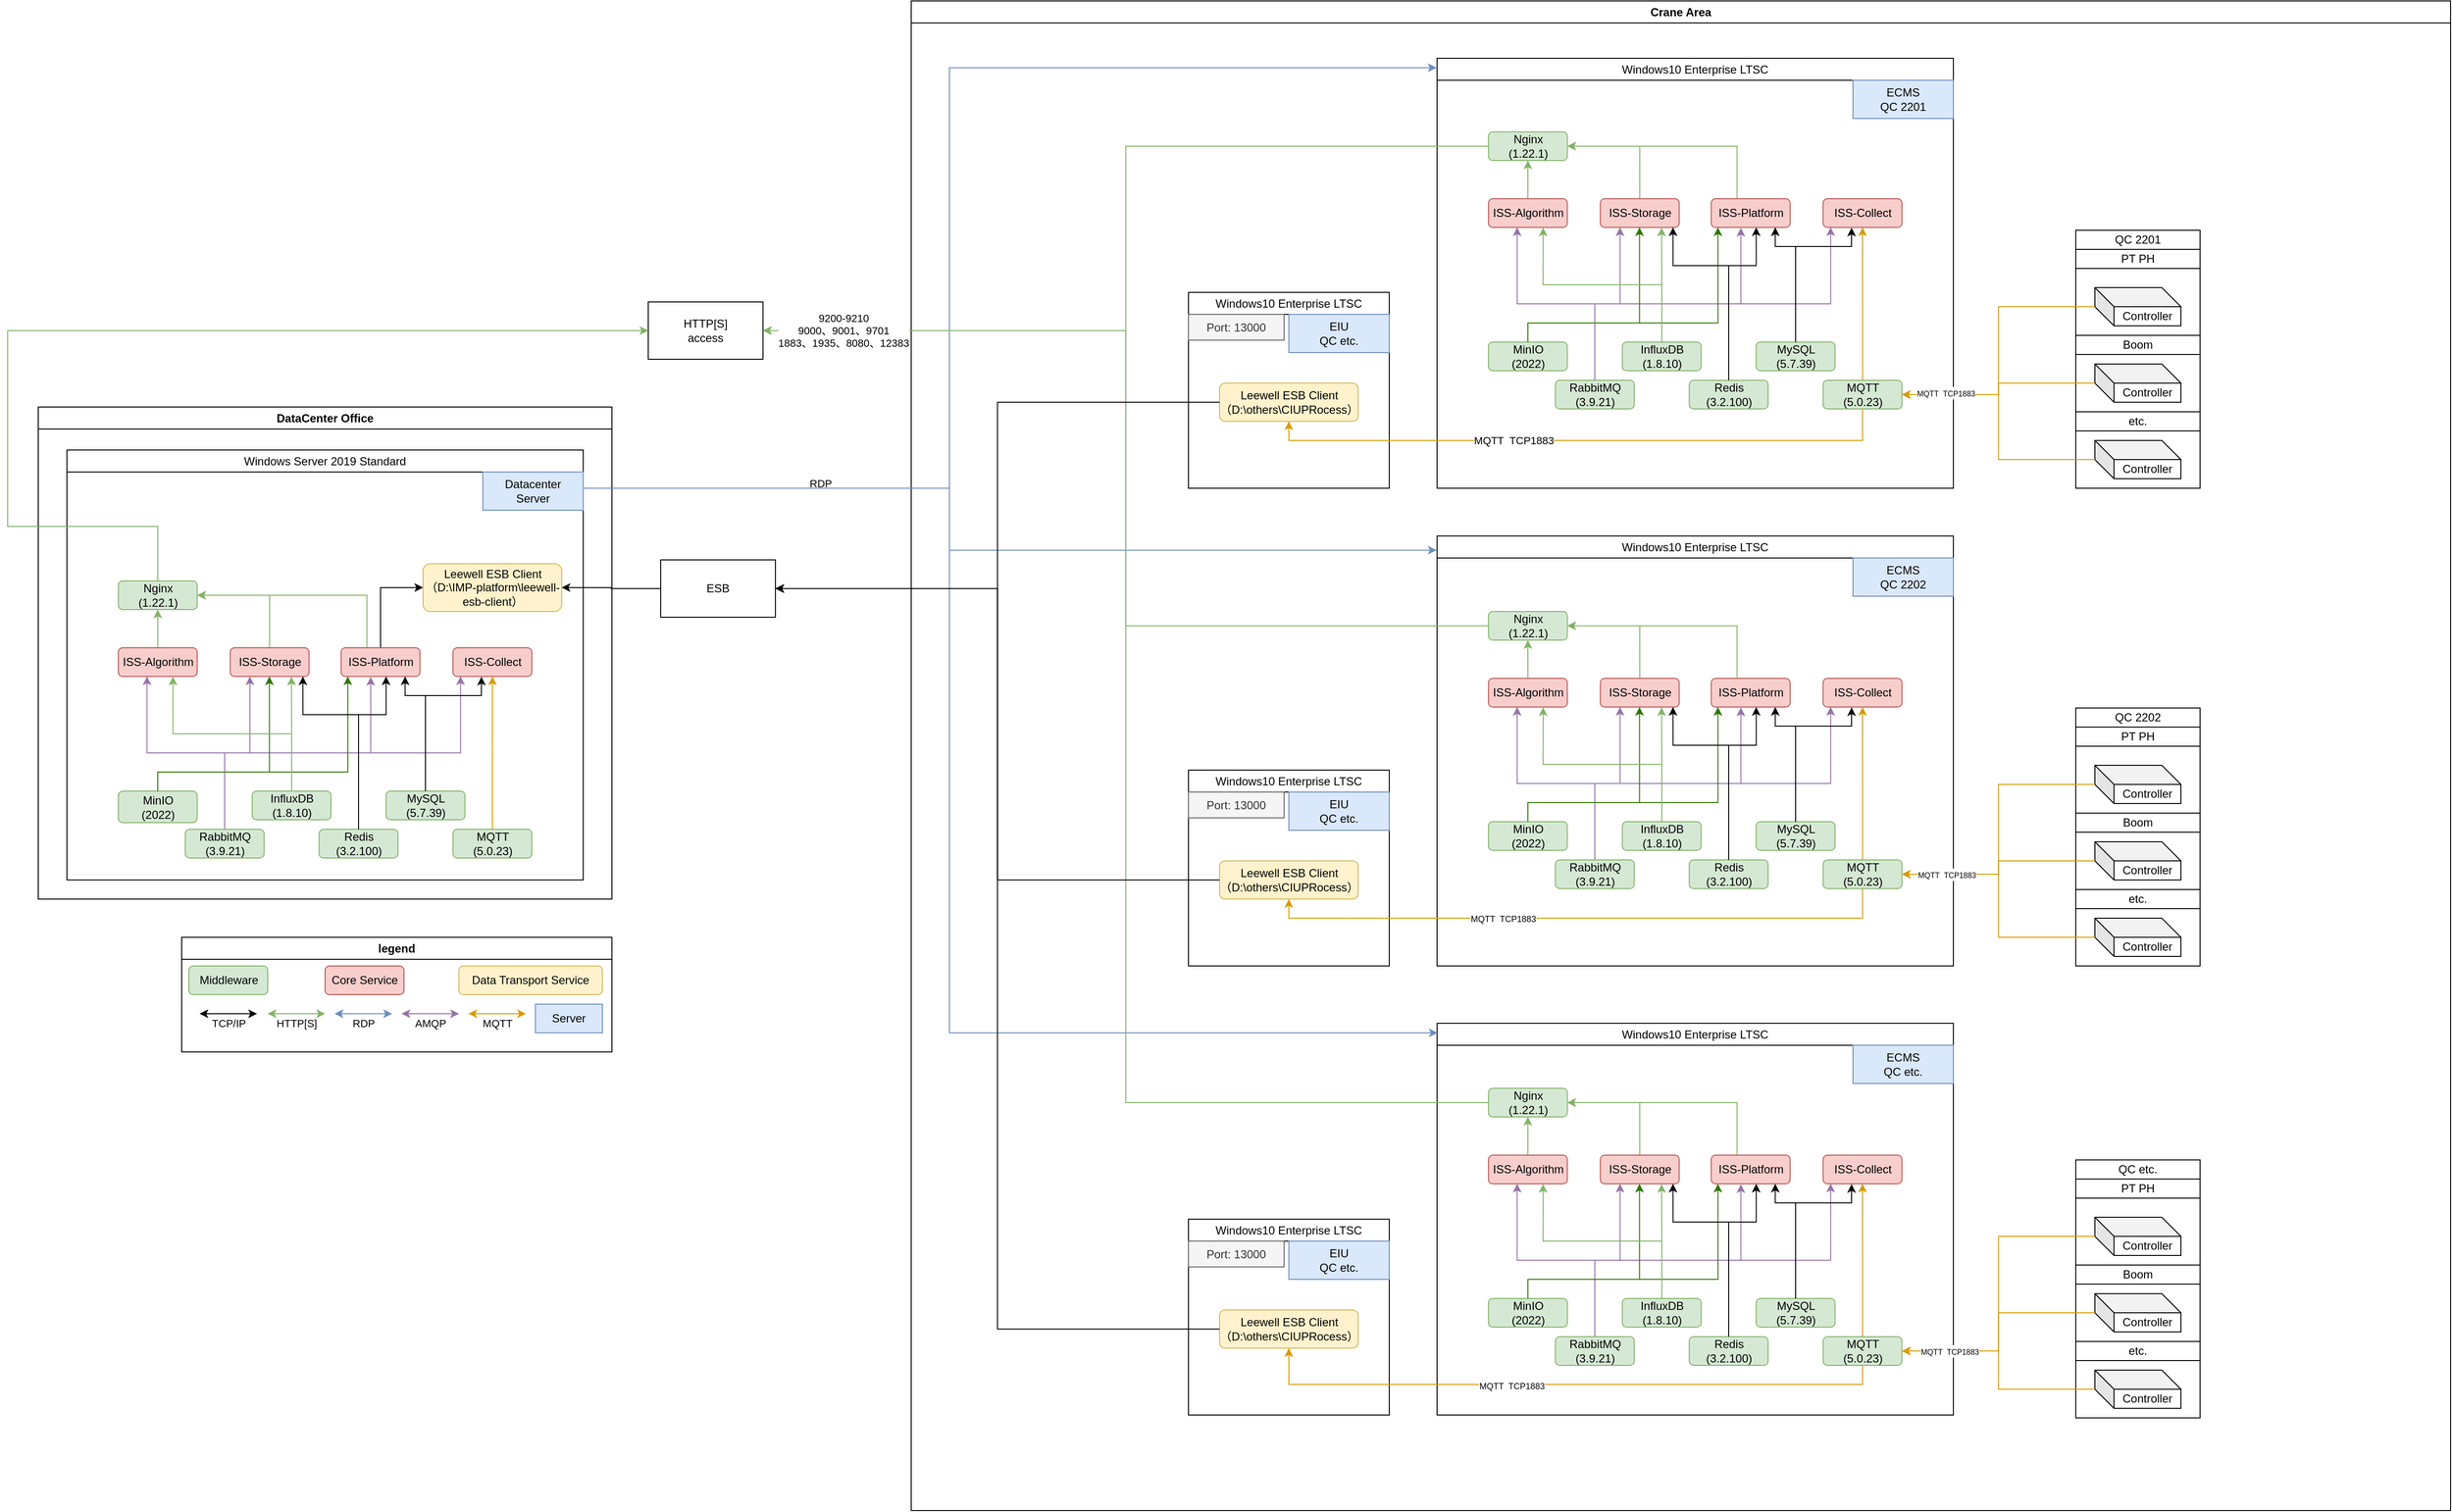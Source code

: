 <mxfile version="28.0.7">
  <diagram name="第 1 页" id="Wp0KTU-oNToM9_4ccD3K">
    <mxGraphModel dx="2117" dy="1208" grid="1" gridSize="10" guides="1" tooltips="1" connect="1" arrows="1" fold="1" page="1" pageScale="1" pageWidth="827" pageHeight="1169" math="0" shadow="0">
      <root>
        <mxCell id="0" />
        <mxCell id="1" parent="0" />
        <mxCell id="vRyTjnGHBHazUNlwQHND-1" value="Crane Area" style="swimlane;whiteSpace=wrap;html=1;" vertex="1" parent="1">
          <mxGeometry x="985" y="40" width="1610" height="1580" as="geometry" />
        </mxCell>
        <mxCell id="vRyTjnGHBHazUNlwQHND-2" value="" style="group" vertex="1" connectable="0" parent="vRyTjnGHBHazUNlwQHND-1">
          <mxGeometry x="550" y="60" width="730" height="450" as="geometry" />
        </mxCell>
        <mxCell id="vRyTjnGHBHazUNlwQHND-3" value="&lt;span style=&quot;font-weight: 400;&quot;&gt;Windows10 Enterprise LTSC&lt;/span&gt;" style="swimlane;whiteSpace=wrap;html=1;" vertex="1" parent="vRyTjnGHBHazUNlwQHND-2">
          <mxGeometry width="540" height="450" as="geometry">
            <mxRectangle x="60" y="60" width="200" height="30" as="alternateBounds" />
          </mxGeometry>
        </mxCell>
        <mxCell id="vRyTjnGHBHazUNlwQHND-4" value="ECMS&lt;br&gt;QC 2201" style="rounded=0;whiteSpace=wrap;html=1;fillColor=#dae8fc;strokeColor=#6c8ebf;" vertex="1" parent="vRyTjnGHBHazUNlwQHND-3">
          <mxGeometry x="435" y="23" width="105" height="40" as="geometry" />
        </mxCell>
        <mxCell id="vRyTjnGHBHazUNlwQHND-5" style="edgeStyle=orthogonalEdgeStyle;rounded=0;orthogonalLoop=1;jettySize=auto;html=1;exitX=0.5;exitY=0;exitDx=0;exitDy=0;entryX=0.5;entryY=1;entryDx=0;entryDy=0;fillColor=#d5e8d4;strokeColor=#82b366;" edge="1" parent="vRyTjnGHBHazUNlwQHND-3" source="vRyTjnGHBHazUNlwQHND-6" target="vRyTjnGHBHazUNlwQHND-31">
          <mxGeometry relative="1" as="geometry" />
        </mxCell>
        <mxCell id="vRyTjnGHBHazUNlwQHND-6" value="ISS-Algorithm" style="rounded=1;whiteSpace=wrap;html=1;fillColor=#f8cecc;strokeColor=#b85450;" vertex="1" parent="vRyTjnGHBHazUNlwQHND-3">
          <mxGeometry x="53.75" y="147" width="82.5" height="30" as="geometry" />
        </mxCell>
        <mxCell id="vRyTjnGHBHazUNlwQHND-7" style="edgeStyle=orthogonalEdgeStyle;rounded=0;orthogonalLoop=1;jettySize=auto;html=1;exitX=0.5;exitY=0;exitDx=0;exitDy=0;entryX=1;entryY=0.5;entryDx=0;entryDy=0;fillColor=#d5e8d4;strokeColor=#82b366;" edge="1" parent="vRyTjnGHBHazUNlwQHND-3" source="vRyTjnGHBHazUNlwQHND-8" target="vRyTjnGHBHazUNlwQHND-31">
          <mxGeometry relative="1" as="geometry" />
        </mxCell>
        <mxCell id="vRyTjnGHBHazUNlwQHND-8" value="ISS-Storage" style="rounded=1;whiteSpace=wrap;html=1;fillColor=#f8cecc;strokeColor=#b85450;" vertex="1" parent="vRyTjnGHBHazUNlwQHND-3">
          <mxGeometry x="170.75" y="147" width="82.5" height="30" as="geometry" />
        </mxCell>
        <mxCell id="vRyTjnGHBHazUNlwQHND-9" style="edgeStyle=orthogonalEdgeStyle;rounded=0;orthogonalLoop=1;jettySize=auto;html=1;exitX=0.5;exitY=0;exitDx=0;exitDy=0;entryX=1;entryY=0.5;entryDx=0;entryDy=0;fillColor=#d5e8d4;strokeColor=#82b366;" edge="1" parent="vRyTjnGHBHazUNlwQHND-3" source="vRyTjnGHBHazUNlwQHND-10" target="vRyTjnGHBHazUNlwQHND-31">
          <mxGeometry relative="1" as="geometry">
            <Array as="points">
              <mxPoint x="313.75" y="147" />
              <mxPoint x="313.75" y="92" />
            </Array>
          </mxGeometry>
        </mxCell>
        <mxCell id="vRyTjnGHBHazUNlwQHND-10" value="ISS-Platform" style="rounded=1;whiteSpace=wrap;html=1;fillColor=#f8cecc;strokeColor=#b85450;" vertex="1" parent="vRyTjnGHBHazUNlwQHND-3">
          <mxGeometry x="286.75" y="147" width="82.5" height="30" as="geometry" />
        </mxCell>
        <mxCell id="vRyTjnGHBHazUNlwQHND-11" value="ISS-Collect" style="rounded=1;whiteSpace=wrap;html=1;fillColor=#f8cecc;strokeColor=#b85450;" vertex="1" parent="vRyTjnGHBHazUNlwQHND-3">
          <mxGeometry x="403.75" y="147" width="82.5" height="30" as="geometry" />
        </mxCell>
        <mxCell id="vRyTjnGHBHazUNlwQHND-12" style="edgeStyle=orthogonalEdgeStyle;rounded=0;orthogonalLoop=1;jettySize=auto;html=1;exitX=0.5;exitY=0;exitDx=0;exitDy=0;entryX=0.25;entryY=1;entryDx=0;entryDy=0;fillColor=#e1d5e7;strokeColor=#9673a6;" edge="1" parent="vRyTjnGHBHazUNlwQHND-3" source="vRyTjnGHBHazUNlwQHND-14" target="vRyTjnGHBHazUNlwQHND-8">
          <mxGeometry relative="1" as="geometry" />
        </mxCell>
        <mxCell id="vRyTjnGHBHazUNlwQHND-13" style="edgeStyle=orthogonalEdgeStyle;rounded=0;orthogonalLoop=1;jettySize=auto;html=1;exitX=0.5;exitY=0;exitDx=0;exitDy=0;fillColor=#e1d5e7;strokeColor=#9673a6;entryX=0.379;entryY=1.018;entryDx=0;entryDy=0;entryPerimeter=0;" edge="1" parent="vRyTjnGHBHazUNlwQHND-3" source="vRyTjnGHBHazUNlwQHND-14" target="vRyTjnGHBHazUNlwQHND-10">
          <mxGeometry relative="1" as="geometry">
            <mxPoint x="313.75" y="177" as="targetPoint" />
            <Array as="points">
              <mxPoint x="164.75" y="257" />
              <mxPoint x="317.75" y="257" />
              <mxPoint x="317.75" y="177" />
            </Array>
          </mxGeometry>
        </mxCell>
        <mxCell id="vRyTjnGHBHazUNlwQHND-14" value="RabbitMQ&lt;br&gt;(3.9.21)" style="rounded=1;whiteSpace=wrap;html=1;fillColor=#d5e8d4;strokeColor=#82b366;" vertex="1" parent="vRyTjnGHBHazUNlwQHND-3">
          <mxGeometry x="123.75" y="337" width="82.5" height="30" as="geometry" />
        </mxCell>
        <mxCell id="vRyTjnGHBHazUNlwQHND-15" value="InfluxDB &lt;br&gt;(1.8.10)" style="rounded=1;whiteSpace=wrap;html=1;fillColor=#d5e8d4;strokeColor=#82b366;" vertex="1" parent="vRyTjnGHBHazUNlwQHND-3">
          <mxGeometry x="193.75" y="297" width="82.5" height="30" as="geometry" />
        </mxCell>
        <mxCell id="vRyTjnGHBHazUNlwQHND-16" value="MySQL&lt;br&gt;(5.7.39)" style="rounded=1;whiteSpace=wrap;html=1;fillColor=#d5e8d4;strokeColor=#82b366;" vertex="1" parent="vRyTjnGHBHazUNlwQHND-3">
          <mxGeometry x="333.75" y="297" width="82.5" height="30" as="geometry" />
        </mxCell>
        <mxCell id="vRyTjnGHBHazUNlwQHND-17" style="edgeStyle=orthogonalEdgeStyle;rounded=0;orthogonalLoop=1;jettySize=auto;html=1;entryX=0.5;entryY=1;entryDx=0;entryDy=0;fillColor=#ffe6cc;strokeColor=#d79b00;" edge="1" parent="vRyTjnGHBHazUNlwQHND-3" source="vRyTjnGHBHazUNlwQHND-18" target="vRyTjnGHBHazUNlwQHND-11">
          <mxGeometry relative="1" as="geometry" />
        </mxCell>
        <mxCell id="vRyTjnGHBHazUNlwQHND-18" value="MQTT&lt;br&gt;(5.0.23)" style="rounded=1;whiteSpace=wrap;html=1;fillColor=#d5e8d4;strokeColor=#82b366;" vertex="1" parent="vRyTjnGHBHazUNlwQHND-3">
          <mxGeometry x="403.75" y="337" width="82.5" height="30" as="geometry" />
        </mxCell>
        <mxCell id="vRyTjnGHBHazUNlwQHND-19" style="edgeStyle=orthogonalEdgeStyle;rounded=0;orthogonalLoop=1;jettySize=auto;html=1;exitX=0.5;exitY=0;exitDx=0;exitDy=0;entryX=0.096;entryY=0.997;entryDx=0;entryDy=0;entryPerimeter=0;fillColor=#e1d5e7;strokeColor=#9673a6;" edge="1" parent="vRyTjnGHBHazUNlwQHND-3" source="vRyTjnGHBHazUNlwQHND-14" target="vRyTjnGHBHazUNlwQHND-11">
          <mxGeometry relative="1" as="geometry" />
        </mxCell>
        <mxCell id="vRyTjnGHBHazUNlwQHND-20" style="edgeStyle=orthogonalEdgeStyle;rounded=0;orthogonalLoop=1;jettySize=auto;html=1;exitX=0.5;exitY=0;exitDx=0;exitDy=0;fillColor=#e1d5e7;strokeColor=#9673a6;" edge="1" parent="vRyTjnGHBHazUNlwQHND-3" source="vRyTjnGHBHazUNlwQHND-14">
          <mxGeometry relative="1" as="geometry">
            <mxPoint x="83.75" y="177" as="targetPoint" />
            <Array as="points">
              <mxPoint x="164.75" y="257" />
              <mxPoint x="83.75" y="257" />
              <mxPoint x="83.75" y="177" />
            </Array>
          </mxGeometry>
        </mxCell>
        <mxCell id="vRyTjnGHBHazUNlwQHND-21" value="Redis&lt;div&gt;(3.2.100)&lt;/div&gt;" style="rounded=1;whiteSpace=wrap;html=1;fillColor=#d5e8d4;strokeColor=#82b366;" vertex="1" parent="vRyTjnGHBHazUNlwQHND-3">
          <mxGeometry x="263.75" y="337" width="82.5" height="30" as="geometry" />
        </mxCell>
        <mxCell id="vRyTjnGHBHazUNlwQHND-22" value="MinIO&lt;br&gt;(2022)" style="rounded=1;whiteSpace=wrap;html=1;fillColor=#d5e8d4;strokeColor=#82b366;" vertex="1" parent="vRyTjnGHBHazUNlwQHND-3">
          <mxGeometry x="53.75" y="297" width="82.5" height="30" as="geometry" />
        </mxCell>
        <mxCell id="vRyTjnGHBHazUNlwQHND-23" style="edgeStyle=orthogonalEdgeStyle;rounded=0;orthogonalLoop=1;jettySize=auto;html=1;exitX=0.5;exitY=0;exitDx=0;exitDy=0;entryX=0.5;entryY=1;entryDx=0;entryDy=0;fillColor=#60a917;strokeColor=#2D7600;" edge="1" parent="vRyTjnGHBHazUNlwQHND-3" source="vRyTjnGHBHazUNlwQHND-22" target="vRyTjnGHBHazUNlwQHND-8">
          <mxGeometry relative="1" as="geometry">
            <Array as="points">
              <mxPoint x="94.75" y="277" />
              <mxPoint x="211.75" y="277" />
              <mxPoint x="211.75" y="177" />
            </Array>
          </mxGeometry>
        </mxCell>
        <mxCell id="vRyTjnGHBHazUNlwQHND-24" style="edgeStyle=orthogonalEdgeStyle;rounded=0;orthogonalLoop=1;jettySize=auto;html=1;exitX=0.5;exitY=0;exitDx=0;exitDy=0;entryX=0.085;entryY=1;entryDx=0;entryDy=0;entryPerimeter=0;fillColor=#60a917;strokeColor=#2D7600;" edge="1" parent="vRyTjnGHBHazUNlwQHND-3" source="vRyTjnGHBHazUNlwQHND-22" target="vRyTjnGHBHazUNlwQHND-10">
          <mxGeometry relative="1" as="geometry">
            <Array as="points">
              <mxPoint x="94.75" y="277" />
              <mxPoint x="293.75" y="277" />
            </Array>
          </mxGeometry>
        </mxCell>
        <mxCell id="vRyTjnGHBHazUNlwQHND-25" style="edgeStyle=orthogonalEdgeStyle;rounded=0;orthogonalLoop=1;jettySize=auto;html=1;exitX=0.5;exitY=0;exitDx=0;exitDy=0;entryX=0.361;entryY=1.012;entryDx=0;entryDy=0;entryPerimeter=0;" edge="1" parent="vRyTjnGHBHazUNlwQHND-3" source="vRyTjnGHBHazUNlwQHND-16" target="vRyTjnGHBHazUNlwQHND-11">
          <mxGeometry relative="1" as="geometry">
            <Array as="points">
              <mxPoint x="374.75" y="197" />
              <mxPoint x="433.75" y="197" />
            </Array>
          </mxGeometry>
        </mxCell>
        <mxCell id="vRyTjnGHBHazUNlwQHND-26" style="edgeStyle=orthogonalEdgeStyle;rounded=0;orthogonalLoop=1;jettySize=auto;html=1;exitX=0.5;exitY=0;exitDx=0;exitDy=0;entryX=0.812;entryY=1;entryDx=0;entryDy=0;entryPerimeter=0;" edge="1" parent="vRyTjnGHBHazUNlwQHND-3" source="vRyTjnGHBHazUNlwQHND-16" target="vRyTjnGHBHazUNlwQHND-10">
          <mxGeometry relative="1" as="geometry">
            <Array as="points">
              <mxPoint x="374.75" y="197" />
              <mxPoint x="353.75" y="197" />
            </Array>
          </mxGeometry>
        </mxCell>
        <mxCell id="vRyTjnGHBHazUNlwQHND-27" style="edgeStyle=orthogonalEdgeStyle;rounded=0;orthogonalLoop=1;jettySize=auto;html=1;exitX=0.5;exitY=0;exitDx=0;exitDy=0;entryX=0.777;entryY=1.01;entryDx=0;entryDy=0;entryPerimeter=0;fillColor=#d5e8d4;strokeColor=#82b366;" edge="1" parent="vRyTjnGHBHazUNlwQHND-3" source="vRyTjnGHBHazUNlwQHND-15" target="vRyTjnGHBHazUNlwQHND-8">
          <mxGeometry relative="1" as="geometry" />
        </mxCell>
        <mxCell id="vRyTjnGHBHazUNlwQHND-28" style="edgeStyle=orthogonalEdgeStyle;rounded=0;orthogonalLoop=1;jettySize=auto;html=1;exitX=0.5;exitY=0;exitDx=0;exitDy=0;entryX=0.57;entryY=1;entryDx=0;entryDy=0;entryPerimeter=0;" edge="1" parent="vRyTjnGHBHazUNlwQHND-3" source="vRyTjnGHBHazUNlwQHND-21" target="vRyTjnGHBHazUNlwQHND-10">
          <mxGeometry relative="1" as="geometry">
            <Array as="points">
              <mxPoint x="304.75" y="217" />
              <mxPoint x="333.75" y="217" />
            </Array>
          </mxGeometry>
        </mxCell>
        <mxCell id="vRyTjnGHBHazUNlwQHND-29" style="edgeStyle=orthogonalEdgeStyle;rounded=0;orthogonalLoop=1;jettySize=auto;html=1;exitX=0.5;exitY=0;exitDx=0;exitDy=0;" edge="1" parent="vRyTjnGHBHazUNlwQHND-3" source="vRyTjnGHBHazUNlwQHND-21">
          <mxGeometry relative="1" as="geometry">
            <mxPoint x="246.75" y="177" as="targetPoint" />
            <Array as="points">
              <mxPoint x="304.75" y="217" />
              <mxPoint x="246.75" y="217" />
            </Array>
          </mxGeometry>
        </mxCell>
        <mxCell id="vRyTjnGHBHazUNlwQHND-30" style="edgeStyle=orthogonalEdgeStyle;rounded=0;orthogonalLoop=1;jettySize=auto;html=1;exitX=0.5;exitY=0;exitDx=0;exitDy=0;entryX=0.693;entryY=1.01;entryDx=0;entryDy=0;entryPerimeter=0;fillColor=#d5e8d4;strokeColor=#82b366;" edge="1" parent="vRyTjnGHBHazUNlwQHND-3" source="vRyTjnGHBHazUNlwQHND-15" target="vRyTjnGHBHazUNlwQHND-6">
          <mxGeometry relative="1" as="geometry" />
        </mxCell>
        <mxCell id="vRyTjnGHBHazUNlwQHND-31" value="Nginx&lt;br&gt;(1.22.1)" style="rounded=1;whiteSpace=wrap;html=1;fillColor=#d5e8d4;strokeColor=#82b366;" vertex="1" parent="vRyTjnGHBHazUNlwQHND-3">
          <mxGeometry x="53.75" y="77" width="82.5" height="30" as="geometry" />
        </mxCell>
        <mxCell id="vRyTjnGHBHazUNlwQHND-32" value="" style="group" vertex="1" connectable="0" parent="vRyTjnGHBHazUNlwQHND-2">
          <mxGeometry x="668" y="180" width="130" height="270" as="geometry" />
        </mxCell>
        <mxCell id="vRyTjnGHBHazUNlwQHND-33" value="" style="rounded=0;whiteSpace=wrap;html=1;" vertex="1" parent="vRyTjnGHBHazUNlwQHND-32">
          <mxGeometry width="130" height="270" as="geometry" />
        </mxCell>
        <mxCell id="vRyTjnGHBHazUNlwQHND-34" value="Controller" style="shape=cube;whiteSpace=wrap;html=1;boundedLbl=1;backgroundOutline=1;darkOpacity=0.05;darkOpacity2=0.1;" vertex="1" parent="vRyTjnGHBHazUNlwQHND-32">
          <mxGeometry x="20" y="60" width="90" height="40" as="geometry" />
        </mxCell>
        <mxCell id="vRyTjnGHBHazUNlwQHND-35" value="Controller" style="shape=cube;whiteSpace=wrap;html=1;boundedLbl=1;backgroundOutline=1;darkOpacity=0.05;darkOpacity2=0.1;" vertex="1" parent="vRyTjnGHBHazUNlwQHND-32">
          <mxGeometry x="20" y="140" width="90" height="40" as="geometry" />
        </mxCell>
        <mxCell id="vRyTjnGHBHazUNlwQHND-36" value="Controller" style="shape=cube;whiteSpace=wrap;html=1;boundedLbl=1;backgroundOutline=1;darkOpacity=0.05;darkOpacity2=0.1;" vertex="1" parent="vRyTjnGHBHazUNlwQHND-32">
          <mxGeometry x="20" y="220" width="90" height="40" as="geometry" />
        </mxCell>
        <mxCell id="vRyTjnGHBHazUNlwQHND-37" value="QC 2201" style="rounded=0;whiteSpace=wrap;html=1;" vertex="1" parent="vRyTjnGHBHazUNlwQHND-32">
          <mxGeometry width="130" height="20" as="geometry" />
        </mxCell>
        <mxCell id="vRyTjnGHBHazUNlwQHND-38" value="PT PH" style="rounded=0;whiteSpace=wrap;html=1;" vertex="1" parent="vRyTjnGHBHazUNlwQHND-32">
          <mxGeometry y="20" width="130" height="20" as="geometry" />
        </mxCell>
        <mxCell id="vRyTjnGHBHazUNlwQHND-39" value="Boom" style="rounded=0;whiteSpace=wrap;html=1;" vertex="1" parent="vRyTjnGHBHazUNlwQHND-32">
          <mxGeometry y="110" width="130" height="20" as="geometry" />
        </mxCell>
        <mxCell id="vRyTjnGHBHazUNlwQHND-40" value="etc." style="rounded=0;whiteSpace=wrap;html=1;" vertex="1" parent="vRyTjnGHBHazUNlwQHND-32">
          <mxGeometry y="190" width="130" height="20" as="geometry" />
        </mxCell>
        <mxCell id="vRyTjnGHBHazUNlwQHND-41" style="edgeStyle=orthogonalEdgeStyle;rounded=0;orthogonalLoop=1;jettySize=auto;html=1;exitX=0;exitY=0;exitDx=0;exitDy=20;exitPerimeter=0;entryX=1;entryY=0.5;entryDx=0;entryDy=0;fillColor=#ffe6cc;strokeColor=#d79b00;" edge="1" parent="vRyTjnGHBHazUNlwQHND-2" source="vRyTjnGHBHazUNlwQHND-34" target="vRyTjnGHBHazUNlwQHND-18">
          <mxGeometry relative="1" as="geometry" />
        </mxCell>
        <mxCell id="vRyTjnGHBHazUNlwQHND-42" style="edgeStyle=orthogonalEdgeStyle;rounded=0;orthogonalLoop=1;jettySize=auto;html=1;exitX=0;exitY=0;exitDx=0;exitDy=20;exitPerimeter=0;entryX=1;entryY=0.5;entryDx=0;entryDy=0;fillColor=#ffe6cc;strokeColor=#d79b00;" edge="1" parent="vRyTjnGHBHazUNlwQHND-2" source="vRyTjnGHBHazUNlwQHND-36" target="vRyTjnGHBHazUNlwQHND-18">
          <mxGeometry relative="1" as="geometry" />
        </mxCell>
        <mxCell id="vRyTjnGHBHazUNlwQHND-43" style="edgeStyle=orthogonalEdgeStyle;rounded=0;orthogonalLoop=1;jettySize=auto;html=1;exitX=0;exitY=0;exitDx=0;exitDy=20;exitPerimeter=0;entryX=1;entryY=0.5;entryDx=0;entryDy=0;fillColor=#ffe6cc;strokeColor=#d79b00;" edge="1" parent="vRyTjnGHBHazUNlwQHND-2" source="vRyTjnGHBHazUNlwQHND-35" target="vRyTjnGHBHazUNlwQHND-18">
          <mxGeometry relative="1" as="geometry" />
        </mxCell>
        <mxCell id="vRyTjnGHBHazUNlwQHND-44" value="&lt;font style=&quot;font-size: 8px;&quot;&gt;MQTT&amp;nbsp; TCP1883&lt;/font&gt;" style="edgeLabel;html=1;align=center;verticalAlign=middle;resizable=0;points=[];" vertex="1" connectable="0" parent="vRyTjnGHBHazUNlwQHND-43">
          <mxGeometry x="0.74" y="1" relative="1" as="geometry">
            <mxPoint x="18" y="-3" as="offset" />
          </mxGeometry>
        </mxCell>
        <mxCell id="vRyTjnGHBHazUNlwQHND-45" value="" style="group" vertex="1" connectable="0" parent="vRyTjnGHBHazUNlwQHND-1">
          <mxGeometry x="550" y="560" width="730" height="450" as="geometry" />
        </mxCell>
        <mxCell id="vRyTjnGHBHazUNlwQHND-46" value="&lt;span style=&quot;font-weight: 400;&quot;&gt;Windows10 Enterprise LTSC&lt;/span&gt;" style="swimlane;whiteSpace=wrap;html=1;" vertex="1" parent="vRyTjnGHBHazUNlwQHND-45">
          <mxGeometry width="540" height="450" as="geometry">
            <mxRectangle width="200" height="30" as="alternateBounds" />
          </mxGeometry>
        </mxCell>
        <mxCell id="vRyTjnGHBHazUNlwQHND-47" value="ECMS&lt;br&gt;QC 2202" style="rounded=0;whiteSpace=wrap;html=1;fillColor=#dae8fc;strokeColor=#6c8ebf;" vertex="1" parent="vRyTjnGHBHazUNlwQHND-46">
          <mxGeometry x="435" y="23" width="105" height="40" as="geometry" />
        </mxCell>
        <mxCell id="vRyTjnGHBHazUNlwQHND-48" style="edgeStyle=orthogonalEdgeStyle;rounded=0;orthogonalLoop=1;jettySize=auto;html=1;exitX=0.5;exitY=0;exitDx=0;exitDy=0;entryX=0.5;entryY=1;entryDx=0;entryDy=0;fillColor=#d5e8d4;strokeColor=#82b366;" edge="1" parent="vRyTjnGHBHazUNlwQHND-46" source="vRyTjnGHBHazUNlwQHND-49" target="vRyTjnGHBHazUNlwQHND-74">
          <mxGeometry relative="1" as="geometry" />
        </mxCell>
        <mxCell id="vRyTjnGHBHazUNlwQHND-49" value="ISS-Algorithm" style="rounded=1;whiteSpace=wrap;html=1;fillColor=#f8cecc;strokeColor=#b85450;" vertex="1" parent="vRyTjnGHBHazUNlwQHND-46">
          <mxGeometry x="53.75" y="149" width="82.5" height="30" as="geometry" />
        </mxCell>
        <mxCell id="vRyTjnGHBHazUNlwQHND-50" style="edgeStyle=orthogonalEdgeStyle;rounded=0;orthogonalLoop=1;jettySize=auto;html=1;exitX=0.5;exitY=0;exitDx=0;exitDy=0;entryX=1;entryY=0.5;entryDx=0;entryDy=0;fillColor=#d5e8d4;strokeColor=#82b366;" edge="1" parent="vRyTjnGHBHazUNlwQHND-46" source="vRyTjnGHBHazUNlwQHND-51" target="vRyTjnGHBHazUNlwQHND-74">
          <mxGeometry relative="1" as="geometry" />
        </mxCell>
        <mxCell id="vRyTjnGHBHazUNlwQHND-51" value="ISS-Storage" style="rounded=1;whiteSpace=wrap;html=1;fillColor=#f8cecc;strokeColor=#b85450;" vertex="1" parent="vRyTjnGHBHazUNlwQHND-46">
          <mxGeometry x="170.75" y="149" width="82.5" height="30" as="geometry" />
        </mxCell>
        <mxCell id="vRyTjnGHBHazUNlwQHND-52" style="edgeStyle=orthogonalEdgeStyle;rounded=0;orthogonalLoop=1;jettySize=auto;html=1;exitX=0.5;exitY=0;exitDx=0;exitDy=0;entryX=1;entryY=0.5;entryDx=0;entryDy=0;fillColor=#d5e8d4;strokeColor=#82b366;" edge="1" parent="vRyTjnGHBHazUNlwQHND-46" source="vRyTjnGHBHazUNlwQHND-53" target="vRyTjnGHBHazUNlwQHND-74">
          <mxGeometry relative="1" as="geometry">
            <Array as="points">
              <mxPoint x="313.75" y="149" />
              <mxPoint x="313.75" y="94" />
            </Array>
          </mxGeometry>
        </mxCell>
        <mxCell id="vRyTjnGHBHazUNlwQHND-53" value="ISS-Platform" style="rounded=1;whiteSpace=wrap;html=1;fillColor=#f8cecc;strokeColor=#b85450;" vertex="1" parent="vRyTjnGHBHazUNlwQHND-46">
          <mxGeometry x="286.75" y="149" width="82.5" height="30" as="geometry" />
        </mxCell>
        <mxCell id="vRyTjnGHBHazUNlwQHND-54" value="ISS-Collect" style="rounded=1;whiteSpace=wrap;html=1;fillColor=#f8cecc;strokeColor=#b85450;" vertex="1" parent="vRyTjnGHBHazUNlwQHND-46">
          <mxGeometry x="403.75" y="149" width="82.5" height="30" as="geometry" />
        </mxCell>
        <mxCell id="vRyTjnGHBHazUNlwQHND-55" style="edgeStyle=orthogonalEdgeStyle;rounded=0;orthogonalLoop=1;jettySize=auto;html=1;exitX=0.5;exitY=0;exitDx=0;exitDy=0;entryX=0.25;entryY=1;entryDx=0;entryDy=0;fillColor=#e1d5e7;strokeColor=#9673a6;" edge="1" parent="vRyTjnGHBHazUNlwQHND-46" source="vRyTjnGHBHazUNlwQHND-57" target="vRyTjnGHBHazUNlwQHND-51">
          <mxGeometry relative="1" as="geometry" />
        </mxCell>
        <mxCell id="vRyTjnGHBHazUNlwQHND-56" style="edgeStyle=orthogonalEdgeStyle;rounded=0;orthogonalLoop=1;jettySize=auto;html=1;exitX=0.5;exitY=0;exitDx=0;exitDy=0;fillColor=#e1d5e7;strokeColor=#9673a6;entryX=0.379;entryY=1.018;entryDx=0;entryDy=0;entryPerimeter=0;" edge="1" parent="vRyTjnGHBHazUNlwQHND-46" source="vRyTjnGHBHazUNlwQHND-57" target="vRyTjnGHBHazUNlwQHND-53">
          <mxGeometry relative="1" as="geometry">
            <mxPoint x="313.75" y="179" as="targetPoint" />
            <Array as="points">
              <mxPoint x="164.75" y="259" />
              <mxPoint x="317.75" y="259" />
              <mxPoint x="317.75" y="179" />
            </Array>
          </mxGeometry>
        </mxCell>
        <mxCell id="vRyTjnGHBHazUNlwQHND-57" value="RabbitMQ&lt;br&gt;(3.9.21)" style="rounded=1;whiteSpace=wrap;html=1;fillColor=#d5e8d4;strokeColor=#82b366;" vertex="1" parent="vRyTjnGHBHazUNlwQHND-46">
          <mxGeometry x="123.75" y="339" width="82.5" height="30" as="geometry" />
        </mxCell>
        <mxCell id="vRyTjnGHBHazUNlwQHND-58" value="InfluxDB &lt;br&gt;(1.8.10)" style="rounded=1;whiteSpace=wrap;html=1;fillColor=#d5e8d4;strokeColor=#82b366;" vertex="1" parent="vRyTjnGHBHazUNlwQHND-46">
          <mxGeometry x="193.75" y="299" width="82.5" height="30" as="geometry" />
        </mxCell>
        <mxCell id="vRyTjnGHBHazUNlwQHND-59" value="MySQL&lt;br&gt;(5.7.39)" style="rounded=1;whiteSpace=wrap;html=1;fillColor=#d5e8d4;strokeColor=#82b366;" vertex="1" parent="vRyTjnGHBHazUNlwQHND-46">
          <mxGeometry x="333.75" y="299" width="82.5" height="30" as="geometry" />
        </mxCell>
        <mxCell id="vRyTjnGHBHazUNlwQHND-60" style="edgeStyle=orthogonalEdgeStyle;rounded=0;orthogonalLoop=1;jettySize=auto;html=1;entryX=0.5;entryY=1;entryDx=0;entryDy=0;fillColor=#ffe6cc;strokeColor=#d79b00;" edge="1" parent="vRyTjnGHBHazUNlwQHND-46" source="vRyTjnGHBHazUNlwQHND-61" target="vRyTjnGHBHazUNlwQHND-54">
          <mxGeometry relative="1" as="geometry" />
        </mxCell>
        <mxCell id="vRyTjnGHBHazUNlwQHND-61" value="MQTT&lt;br&gt;(5.0.23)" style="rounded=1;whiteSpace=wrap;html=1;fillColor=#d5e8d4;strokeColor=#82b366;" vertex="1" parent="vRyTjnGHBHazUNlwQHND-46">
          <mxGeometry x="403.75" y="339" width="82.5" height="30" as="geometry" />
        </mxCell>
        <mxCell id="vRyTjnGHBHazUNlwQHND-62" style="edgeStyle=orthogonalEdgeStyle;rounded=0;orthogonalLoop=1;jettySize=auto;html=1;exitX=0.5;exitY=0;exitDx=0;exitDy=0;entryX=0.096;entryY=0.997;entryDx=0;entryDy=0;entryPerimeter=0;fillColor=#e1d5e7;strokeColor=#9673a6;" edge="1" parent="vRyTjnGHBHazUNlwQHND-46" source="vRyTjnGHBHazUNlwQHND-57" target="vRyTjnGHBHazUNlwQHND-54">
          <mxGeometry relative="1" as="geometry" />
        </mxCell>
        <mxCell id="vRyTjnGHBHazUNlwQHND-63" style="edgeStyle=orthogonalEdgeStyle;rounded=0;orthogonalLoop=1;jettySize=auto;html=1;exitX=0.5;exitY=0;exitDx=0;exitDy=0;fillColor=#e1d5e7;strokeColor=#9673a6;" edge="1" parent="vRyTjnGHBHazUNlwQHND-46" source="vRyTjnGHBHazUNlwQHND-57">
          <mxGeometry relative="1" as="geometry">
            <mxPoint x="83.75" y="179" as="targetPoint" />
            <Array as="points">
              <mxPoint x="164.75" y="259" />
              <mxPoint x="83.75" y="259" />
              <mxPoint x="83.75" y="179" />
            </Array>
          </mxGeometry>
        </mxCell>
        <mxCell id="vRyTjnGHBHazUNlwQHND-64" value="Redis&lt;div&gt;(3.2.100)&lt;/div&gt;" style="rounded=1;whiteSpace=wrap;html=1;fillColor=#d5e8d4;strokeColor=#82b366;" vertex="1" parent="vRyTjnGHBHazUNlwQHND-46">
          <mxGeometry x="263.75" y="339" width="82.5" height="30" as="geometry" />
        </mxCell>
        <mxCell id="vRyTjnGHBHazUNlwQHND-65" value="MinIO&lt;br&gt;(2022)" style="rounded=1;whiteSpace=wrap;html=1;fillColor=#d5e8d4;strokeColor=#82b366;" vertex="1" parent="vRyTjnGHBHazUNlwQHND-46">
          <mxGeometry x="53.75" y="299" width="82.5" height="30" as="geometry" />
        </mxCell>
        <mxCell id="vRyTjnGHBHazUNlwQHND-66" style="edgeStyle=orthogonalEdgeStyle;rounded=0;orthogonalLoop=1;jettySize=auto;html=1;exitX=0.5;exitY=0;exitDx=0;exitDy=0;entryX=0.5;entryY=1;entryDx=0;entryDy=0;fillColor=#60a917;strokeColor=#2D7600;" edge="1" parent="vRyTjnGHBHazUNlwQHND-46" source="vRyTjnGHBHazUNlwQHND-65" target="vRyTjnGHBHazUNlwQHND-51">
          <mxGeometry relative="1" as="geometry">
            <Array as="points">
              <mxPoint x="94.75" y="279" />
              <mxPoint x="211.75" y="279" />
              <mxPoint x="211.75" y="179" />
            </Array>
          </mxGeometry>
        </mxCell>
        <mxCell id="vRyTjnGHBHazUNlwQHND-67" style="edgeStyle=orthogonalEdgeStyle;rounded=0;orthogonalLoop=1;jettySize=auto;html=1;exitX=0.5;exitY=0;exitDx=0;exitDy=0;entryX=0.085;entryY=1;entryDx=0;entryDy=0;entryPerimeter=0;fillColor=#60a917;strokeColor=#2D7600;" edge="1" parent="vRyTjnGHBHazUNlwQHND-46" source="vRyTjnGHBHazUNlwQHND-65" target="vRyTjnGHBHazUNlwQHND-53">
          <mxGeometry relative="1" as="geometry">
            <Array as="points">
              <mxPoint x="94.75" y="279" />
              <mxPoint x="293.75" y="279" />
            </Array>
          </mxGeometry>
        </mxCell>
        <mxCell id="vRyTjnGHBHazUNlwQHND-68" style="edgeStyle=orthogonalEdgeStyle;rounded=0;orthogonalLoop=1;jettySize=auto;html=1;exitX=0.5;exitY=0;exitDx=0;exitDy=0;entryX=0.361;entryY=1.012;entryDx=0;entryDy=0;entryPerimeter=0;" edge="1" parent="vRyTjnGHBHazUNlwQHND-46" source="vRyTjnGHBHazUNlwQHND-59" target="vRyTjnGHBHazUNlwQHND-54">
          <mxGeometry relative="1" as="geometry">
            <Array as="points">
              <mxPoint x="374.75" y="199" />
              <mxPoint x="433.75" y="199" />
            </Array>
          </mxGeometry>
        </mxCell>
        <mxCell id="vRyTjnGHBHazUNlwQHND-69" style="edgeStyle=orthogonalEdgeStyle;rounded=0;orthogonalLoop=1;jettySize=auto;html=1;exitX=0.5;exitY=0;exitDx=0;exitDy=0;entryX=0.812;entryY=1;entryDx=0;entryDy=0;entryPerimeter=0;" edge="1" parent="vRyTjnGHBHazUNlwQHND-46" source="vRyTjnGHBHazUNlwQHND-59" target="vRyTjnGHBHazUNlwQHND-53">
          <mxGeometry relative="1" as="geometry">
            <Array as="points">
              <mxPoint x="374.75" y="199" />
              <mxPoint x="353.75" y="199" />
            </Array>
          </mxGeometry>
        </mxCell>
        <mxCell id="vRyTjnGHBHazUNlwQHND-70" style="edgeStyle=orthogonalEdgeStyle;rounded=0;orthogonalLoop=1;jettySize=auto;html=1;exitX=0.5;exitY=0;exitDx=0;exitDy=0;entryX=0.777;entryY=1.01;entryDx=0;entryDy=0;entryPerimeter=0;fillColor=#d5e8d4;strokeColor=#82b366;" edge="1" parent="vRyTjnGHBHazUNlwQHND-46" source="vRyTjnGHBHazUNlwQHND-58" target="vRyTjnGHBHazUNlwQHND-51">
          <mxGeometry relative="1" as="geometry" />
        </mxCell>
        <mxCell id="vRyTjnGHBHazUNlwQHND-71" style="edgeStyle=orthogonalEdgeStyle;rounded=0;orthogonalLoop=1;jettySize=auto;html=1;exitX=0.5;exitY=0;exitDx=0;exitDy=0;entryX=0.57;entryY=1;entryDx=0;entryDy=0;entryPerimeter=0;" edge="1" parent="vRyTjnGHBHazUNlwQHND-46" source="vRyTjnGHBHazUNlwQHND-64" target="vRyTjnGHBHazUNlwQHND-53">
          <mxGeometry relative="1" as="geometry">
            <Array as="points">
              <mxPoint x="304.75" y="219" />
              <mxPoint x="333.75" y="219" />
            </Array>
          </mxGeometry>
        </mxCell>
        <mxCell id="vRyTjnGHBHazUNlwQHND-72" style="edgeStyle=orthogonalEdgeStyle;rounded=0;orthogonalLoop=1;jettySize=auto;html=1;exitX=0.5;exitY=0;exitDx=0;exitDy=0;" edge="1" parent="vRyTjnGHBHazUNlwQHND-46" source="vRyTjnGHBHazUNlwQHND-64">
          <mxGeometry relative="1" as="geometry">
            <mxPoint x="246.75" y="179" as="targetPoint" />
            <Array as="points">
              <mxPoint x="304.75" y="219" />
              <mxPoint x="246.75" y="219" />
            </Array>
          </mxGeometry>
        </mxCell>
        <mxCell id="vRyTjnGHBHazUNlwQHND-73" style="edgeStyle=orthogonalEdgeStyle;rounded=0;orthogonalLoop=1;jettySize=auto;html=1;exitX=0.5;exitY=0;exitDx=0;exitDy=0;entryX=0.693;entryY=1.01;entryDx=0;entryDy=0;entryPerimeter=0;fillColor=#d5e8d4;strokeColor=#82b366;" edge="1" parent="vRyTjnGHBHazUNlwQHND-46" source="vRyTjnGHBHazUNlwQHND-58" target="vRyTjnGHBHazUNlwQHND-49">
          <mxGeometry relative="1" as="geometry" />
        </mxCell>
        <mxCell id="vRyTjnGHBHazUNlwQHND-74" value="Nginx&lt;br&gt;(1.22.1)" style="rounded=1;whiteSpace=wrap;html=1;fillColor=#d5e8d4;strokeColor=#82b366;" vertex="1" parent="vRyTjnGHBHazUNlwQHND-46">
          <mxGeometry x="53.75" y="79" width="82.5" height="30" as="geometry" />
        </mxCell>
        <mxCell id="vRyTjnGHBHazUNlwQHND-75" value="" style="group" vertex="1" connectable="0" parent="vRyTjnGHBHazUNlwQHND-45">
          <mxGeometry x="668" y="180" width="130" height="270" as="geometry" />
        </mxCell>
        <mxCell id="vRyTjnGHBHazUNlwQHND-76" value="" style="rounded=0;whiteSpace=wrap;html=1;" vertex="1" parent="vRyTjnGHBHazUNlwQHND-75">
          <mxGeometry width="130" height="270" as="geometry" />
        </mxCell>
        <mxCell id="vRyTjnGHBHazUNlwQHND-77" value="Controller" style="shape=cube;whiteSpace=wrap;html=1;boundedLbl=1;backgroundOutline=1;darkOpacity=0.05;darkOpacity2=0.1;" vertex="1" parent="vRyTjnGHBHazUNlwQHND-75">
          <mxGeometry x="20" y="60" width="90" height="40" as="geometry" />
        </mxCell>
        <mxCell id="vRyTjnGHBHazUNlwQHND-78" value="Controller" style="shape=cube;whiteSpace=wrap;html=1;boundedLbl=1;backgroundOutline=1;darkOpacity=0.05;darkOpacity2=0.1;" vertex="1" parent="vRyTjnGHBHazUNlwQHND-75">
          <mxGeometry x="20" y="140" width="90" height="40" as="geometry" />
        </mxCell>
        <mxCell id="vRyTjnGHBHazUNlwQHND-79" value="Controller" style="shape=cube;whiteSpace=wrap;html=1;boundedLbl=1;backgroundOutline=1;darkOpacity=0.05;darkOpacity2=0.1;" vertex="1" parent="vRyTjnGHBHazUNlwQHND-75">
          <mxGeometry x="20" y="220" width="90" height="40" as="geometry" />
        </mxCell>
        <mxCell id="vRyTjnGHBHazUNlwQHND-80" value="QC 2202" style="rounded=0;whiteSpace=wrap;html=1;" vertex="1" parent="vRyTjnGHBHazUNlwQHND-75">
          <mxGeometry width="130" height="20" as="geometry" />
        </mxCell>
        <mxCell id="vRyTjnGHBHazUNlwQHND-81" value="PT PH" style="rounded=0;whiteSpace=wrap;html=1;" vertex="1" parent="vRyTjnGHBHazUNlwQHND-75">
          <mxGeometry y="20" width="130" height="20" as="geometry" />
        </mxCell>
        <mxCell id="vRyTjnGHBHazUNlwQHND-82" value="Boom" style="rounded=0;whiteSpace=wrap;html=1;" vertex="1" parent="vRyTjnGHBHazUNlwQHND-75">
          <mxGeometry y="110" width="130" height="20" as="geometry" />
        </mxCell>
        <mxCell id="vRyTjnGHBHazUNlwQHND-83" value="etc." style="rounded=0;whiteSpace=wrap;html=1;" vertex="1" parent="vRyTjnGHBHazUNlwQHND-75">
          <mxGeometry y="190" width="130" height="20" as="geometry" />
        </mxCell>
        <mxCell id="vRyTjnGHBHazUNlwQHND-84" style="edgeStyle=orthogonalEdgeStyle;rounded=0;orthogonalLoop=1;jettySize=auto;html=1;exitX=0;exitY=0;exitDx=0;exitDy=20;exitPerimeter=0;entryX=1;entryY=0.5;entryDx=0;entryDy=0;fillColor=#ffe6cc;strokeColor=#d79b00;" edge="1" parent="vRyTjnGHBHazUNlwQHND-45" source="vRyTjnGHBHazUNlwQHND-77" target="vRyTjnGHBHazUNlwQHND-61">
          <mxGeometry relative="1" as="geometry" />
        </mxCell>
        <mxCell id="vRyTjnGHBHazUNlwQHND-85" style="edgeStyle=orthogonalEdgeStyle;rounded=0;orthogonalLoop=1;jettySize=auto;html=1;exitX=0;exitY=0;exitDx=0;exitDy=20;exitPerimeter=0;entryX=1;entryY=0.5;entryDx=0;entryDy=0;fillColor=#ffe6cc;strokeColor=#d79b00;" edge="1" parent="vRyTjnGHBHazUNlwQHND-45" source="vRyTjnGHBHazUNlwQHND-79" target="vRyTjnGHBHazUNlwQHND-61">
          <mxGeometry relative="1" as="geometry" />
        </mxCell>
        <mxCell id="vRyTjnGHBHazUNlwQHND-86" style="edgeStyle=orthogonalEdgeStyle;rounded=0;orthogonalLoop=1;jettySize=auto;html=1;exitX=0;exitY=0;exitDx=0;exitDy=20;exitPerimeter=0;entryX=1;entryY=0.5;entryDx=0;entryDy=0;fillColor=#ffe6cc;strokeColor=#d79b00;" edge="1" parent="vRyTjnGHBHazUNlwQHND-45" source="vRyTjnGHBHazUNlwQHND-78" target="vRyTjnGHBHazUNlwQHND-61">
          <mxGeometry relative="1" as="geometry" />
        </mxCell>
        <mxCell id="vRyTjnGHBHazUNlwQHND-87" value="&lt;span style=&quot;font-size: 8px;&quot;&gt;MQTT&amp;nbsp; TCP1883&lt;/span&gt;" style="edgeLabel;html=1;align=center;verticalAlign=middle;resizable=0;points=[];" vertex="1" connectable="0" parent="vRyTjnGHBHazUNlwQHND-86">
          <mxGeometry x="0.74" y="1" relative="1" as="geometry">
            <mxPoint x="18" y="-1" as="offset" />
          </mxGeometry>
        </mxCell>
        <mxCell id="vRyTjnGHBHazUNlwQHND-88" value="" style="group" vertex="1" connectable="0" parent="vRyTjnGHBHazUNlwQHND-1">
          <mxGeometry x="550" y="1070" width="730" height="450" as="geometry" />
        </mxCell>
        <mxCell id="vRyTjnGHBHazUNlwQHND-89" value="&lt;span style=&quot;font-weight: 400;&quot;&gt;Windows10 Enterprise LTSC&lt;/span&gt;" style="swimlane;whiteSpace=wrap;html=1;" vertex="1" parent="vRyTjnGHBHazUNlwQHND-88">
          <mxGeometry width="540" height="410" as="geometry">
            <mxRectangle x="60" y="60" width="200" height="30" as="alternateBounds" />
          </mxGeometry>
        </mxCell>
        <mxCell id="vRyTjnGHBHazUNlwQHND-90" value="ECMS&lt;br&gt;QC etc." style="rounded=0;whiteSpace=wrap;html=1;fillColor=#dae8fc;strokeColor=#6c8ebf;" vertex="1" parent="vRyTjnGHBHazUNlwQHND-89">
          <mxGeometry x="435" y="23" width="105" height="40" as="geometry" />
        </mxCell>
        <mxCell id="vRyTjnGHBHazUNlwQHND-91" style="edgeStyle=orthogonalEdgeStyle;rounded=0;orthogonalLoop=1;jettySize=auto;html=1;exitX=0.5;exitY=0;exitDx=0;exitDy=0;entryX=0.5;entryY=1;entryDx=0;entryDy=0;fillColor=#d5e8d4;strokeColor=#82b366;" edge="1" parent="vRyTjnGHBHazUNlwQHND-89" source="vRyTjnGHBHazUNlwQHND-92" target="vRyTjnGHBHazUNlwQHND-117">
          <mxGeometry relative="1" as="geometry" />
        </mxCell>
        <mxCell id="vRyTjnGHBHazUNlwQHND-92" value="ISS-Algorithm" style="rounded=1;whiteSpace=wrap;html=1;fillColor=#f8cecc;strokeColor=#b85450;" vertex="1" parent="vRyTjnGHBHazUNlwQHND-89">
          <mxGeometry x="53.75" y="138" width="82.5" height="30" as="geometry" />
        </mxCell>
        <mxCell id="vRyTjnGHBHazUNlwQHND-93" style="edgeStyle=orthogonalEdgeStyle;rounded=0;orthogonalLoop=1;jettySize=auto;html=1;exitX=0.5;exitY=0;exitDx=0;exitDy=0;entryX=1;entryY=0.5;entryDx=0;entryDy=0;fillColor=#d5e8d4;strokeColor=#82b366;" edge="1" parent="vRyTjnGHBHazUNlwQHND-89" source="vRyTjnGHBHazUNlwQHND-94" target="vRyTjnGHBHazUNlwQHND-117">
          <mxGeometry relative="1" as="geometry" />
        </mxCell>
        <mxCell id="vRyTjnGHBHazUNlwQHND-94" value="ISS-Storage" style="rounded=1;whiteSpace=wrap;html=1;fillColor=#f8cecc;strokeColor=#b85450;" vertex="1" parent="vRyTjnGHBHazUNlwQHND-89">
          <mxGeometry x="170.75" y="138" width="82.5" height="30" as="geometry" />
        </mxCell>
        <mxCell id="vRyTjnGHBHazUNlwQHND-95" style="edgeStyle=orthogonalEdgeStyle;rounded=0;orthogonalLoop=1;jettySize=auto;html=1;exitX=0.5;exitY=0;exitDx=0;exitDy=0;entryX=1;entryY=0.5;entryDx=0;entryDy=0;fillColor=#d5e8d4;strokeColor=#82b366;" edge="1" parent="vRyTjnGHBHazUNlwQHND-89" source="vRyTjnGHBHazUNlwQHND-96" target="vRyTjnGHBHazUNlwQHND-117">
          <mxGeometry relative="1" as="geometry">
            <Array as="points">
              <mxPoint x="313.75" y="138" />
              <mxPoint x="313.75" y="83" />
            </Array>
          </mxGeometry>
        </mxCell>
        <mxCell id="vRyTjnGHBHazUNlwQHND-96" value="ISS-Platform" style="rounded=1;whiteSpace=wrap;html=1;fillColor=#f8cecc;strokeColor=#b85450;" vertex="1" parent="vRyTjnGHBHazUNlwQHND-89">
          <mxGeometry x="286.75" y="138" width="82.5" height="30" as="geometry" />
        </mxCell>
        <mxCell id="vRyTjnGHBHazUNlwQHND-97" value="ISS-Collect" style="rounded=1;whiteSpace=wrap;html=1;fillColor=#f8cecc;strokeColor=#b85450;" vertex="1" parent="vRyTjnGHBHazUNlwQHND-89">
          <mxGeometry x="403.75" y="138" width="82.5" height="30" as="geometry" />
        </mxCell>
        <mxCell id="vRyTjnGHBHazUNlwQHND-98" style="edgeStyle=orthogonalEdgeStyle;rounded=0;orthogonalLoop=1;jettySize=auto;html=1;exitX=0.5;exitY=0;exitDx=0;exitDy=0;entryX=0.25;entryY=1;entryDx=0;entryDy=0;fillColor=#e1d5e7;strokeColor=#9673a6;" edge="1" parent="vRyTjnGHBHazUNlwQHND-89" source="vRyTjnGHBHazUNlwQHND-100" target="vRyTjnGHBHazUNlwQHND-94">
          <mxGeometry relative="1" as="geometry" />
        </mxCell>
        <mxCell id="vRyTjnGHBHazUNlwQHND-99" style="edgeStyle=orthogonalEdgeStyle;rounded=0;orthogonalLoop=1;jettySize=auto;html=1;exitX=0.5;exitY=0;exitDx=0;exitDy=0;fillColor=#e1d5e7;strokeColor=#9673a6;entryX=0.379;entryY=1.018;entryDx=0;entryDy=0;entryPerimeter=0;" edge="1" parent="vRyTjnGHBHazUNlwQHND-89" source="vRyTjnGHBHazUNlwQHND-100" target="vRyTjnGHBHazUNlwQHND-96">
          <mxGeometry relative="1" as="geometry">
            <mxPoint x="313.75" y="168" as="targetPoint" />
            <Array as="points">
              <mxPoint x="164.75" y="248" />
              <mxPoint x="317.75" y="248" />
              <mxPoint x="317.75" y="168" />
            </Array>
          </mxGeometry>
        </mxCell>
        <mxCell id="vRyTjnGHBHazUNlwQHND-100" value="RabbitMQ&lt;br&gt;(3.9.21)" style="rounded=1;whiteSpace=wrap;html=1;fillColor=#d5e8d4;strokeColor=#82b366;" vertex="1" parent="vRyTjnGHBHazUNlwQHND-89">
          <mxGeometry x="123.75" y="328" width="82.5" height="30" as="geometry" />
        </mxCell>
        <mxCell id="vRyTjnGHBHazUNlwQHND-101" value="InfluxDB &lt;br&gt;(1.8.10)" style="rounded=1;whiteSpace=wrap;html=1;fillColor=#d5e8d4;strokeColor=#82b366;" vertex="1" parent="vRyTjnGHBHazUNlwQHND-89">
          <mxGeometry x="193.75" y="288" width="82.5" height="30" as="geometry" />
        </mxCell>
        <mxCell id="vRyTjnGHBHazUNlwQHND-102" value="MySQL&lt;br&gt;(5.7.39)" style="rounded=1;whiteSpace=wrap;html=1;fillColor=#d5e8d4;strokeColor=#82b366;" vertex="1" parent="vRyTjnGHBHazUNlwQHND-89">
          <mxGeometry x="333.75" y="288" width="82.5" height="30" as="geometry" />
        </mxCell>
        <mxCell id="vRyTjnGHBHazUNlwQHND-103" style="edgeStyle=orthogonalEdgeStyle;rounded=0;orthogonalLoop=1;jettySize=auto;html=1;entryX=0.5;entryY=1;entryDx=0;entryDy=0;fillColor=#ffe6cc;strokeColor=#d79b00;" edge="1" parent="vRyTjnGHBHazUNlwQHND-89" source="vRyTjnGHBHazUNlwQHND-104" target="vRyTjnGHBHazUNlwQHND-97">
          <mxGeometry relative="1" as="geometry" />
        </mxCell>
        <mxCell id="vRyTjnGHBHazUNlwQHND-104" value="MQTT&lt;br&gt;(5.0.23)" style="rounded=1;whiteSpace=wrap;html=1;fillColor=#d5e8d4;strokeColor=#82b366;" vertex="1" parent="vRyTjnGHBHazUNlwQHND-89">
          <mxGeometry x="403.75" y="328" width="82.5" height="30" as="geometry" />
        </mxCell>
        <mxCell id="vRyTjnGHBHazUNlwQHND-105" style="edgeStyle=orthogonalEdgeStyle;rounded=0;orthogonalLoop=1;jettySize=auto;html=1;exitX=0.5;exitY=0;exitDx=0;exitDy=0;entryX=0.096;entryY=0.997;entryDx=0;entryDy=0;entryPerimeter=0;fillColor=#e1d5e7;strokeColor=#9673a6;" edge="1" parent="vRyTjnGHBHazUNlwQHND-89" source="vRyTjnGHBHazUNlwQHND-100" target="vRyTjnGHBHazUNlwQHND-97">
          <mxGeometry relative="1" as="geometry" />
        </mxCell>
        <mxCell id="vRyTjnGHBHazUNlwQHND-106" style="edgeStyle=orthogonalEdgeStyle;rounded=0;orthogonalLoop=1;jettySize=auto;html=1;exitX=0.5;exitY=0;exitDx=0;exitDy=0;fillColor=#e1d5e7;strokeColor=#9673a6;" edge="1" parent="vRyTjnGHBHazUNlwQHND-89" source="vRyTjnGHBHazUNlwQHND-100">
          <mxGeometry relative="1" as="geometry">
            <mxPoint x="83.75" y="168" as="targetPoint" />
            <Array as="points">
              <mxPoint x="164.75" y="248" />
              <mxPoint x="83.75" y="248" />
              <mxPoint x="83.75" y="168" />
            </Array>
          </mxGeometry>
        </mxCell>
        <mxCell id="vRyTjnGHBHazUNlwQHND-107" value="Redis&lt;div&gt;(3.2.100)&lt;/div&gt;" style="rounded=1;whiteSpace=wrap;html=1;fillColor=#d5e8d4;strokeColor=#82b366;" vertex="1" parent="vRyTjnGHBHazUNlwQHND-89">
          <mxGeometry x="263.75" y="328" width="82.5" height="30" as="geometry" />
        </mxCell>
        <mxCell id="vRyTjnGHBHazUNlwQHND-108" value="MinIO&lt;br&gt;(2022)" style="rounded=1;whiteSpace=wrap;html=1;fillColor=#d5e8d4;strokeColor=#82b366;" vertex="1" parent="vRyTjnGHBHazUNlwQHND-89">
          <mxGeometry x="53.75" y="288" width="82.5" height="30" as="geometry" />
        </mxCell>
        <mxCell id="vRyTjnGHBHazUNlwQHND-109" style="edgeStyle=orthogonalEdgeStyle;rounded=0;orthogonalLoop=1;jettySize=auto;html=1;exitX=0.5;exitY=0;exitDx=0;exitDy=0;entryX=0.5;entryY=1;entryDx=0;entryDy=0;fillColor=#60a917;strokeColor=#2D7600;" edge="1" parent="vRyTjnGHBHazUNlwQHND-89" source="vRyTjnGHBHazUNlwQHND-108" target="vRyTjnGHBHazUNlwQHND-94">
          <mxGeometry relative="1" as="geometry">
            <Array as="points">
              <mxPoint x="94.75" y="268" />
              <mxPoint x="211.75" y="268" />
              <mxPoint x="211.75" y="168" />
            </Array>
          </mxGeometry>
        </mxCell>
        <mxCell id="vRyTjnGHBHazUNlwQHND-110" style="edgeStyle=orthogonalEdgeStyle;rounded=0;orthogonalLoop=1;jettySize=auto;html=1;exitX=0.5;exitY=0;exitDx=0;exitDy=0;entryX=0.085;entryY=1;entryDx=0;entryDy=0;entryPerimeter=0;fillColor=#60a917;strokeColor=#2D7600;" edge="1" parent="vRyTjnGHBHazUNlwQHND-89" source="vRyTjnGHBHazUNlwQHND-108" target="vRyTjnGHBHazUNlwQHND-96">
          <mxGeometry relative="1" as="geometry">
            <Array as="points">
              <mxPoint x="94.75" y="268" />
              <mxPoint x="293.75" y="268" />
            </Array>
          </mxGeometry>
        </mxCell>
        <mxCell id="vRyTjnGHBHazUNlwQHND-111" style="edgeStyle=orthogonalEdgeStyle;rounded=0;orthogonalLoop=1;jettySize=auto;html=1;exitX=0.5;exitY=0;exitDx=0;exitDy=0;entryX=0.361;entryY=1.012;entryDx=0;entryDy=0;entryPerimeter=0;" edge="1" parent="vRyTjnGHBHazUNlwQHND-89" source="vRyTjnGHBHazUNlwQHND-102" target="vRyTjnGHBHazUNlwQHND-97">
          <mxGeometry relative="1" as="geometry">
            <Array as="points">
              <mxPoint x="374.75" y="188" />
              <mxPoint x="433.75" y="188" />
            </Array>
          </mxGeometry>
        </mxCell>
        <mxCell id="vRyTjnGHBHazUNlwQHND-112" style="edgeStyle=orthogonalEdgeStyle;rounded=0;orthogonalLoop=1;jettySize=auto;html=1;exitX=0.5;exitY=0;exitDx=0;exitDy=0;entryX=0.812;entryY=1;entryDx=0;entryDy=0;entryPerimeter=0;" edge="1" parent="vRyTjnGHBHazUNlwQHND-89" source="vRyTjnGHBHazUNlwQHND-102" target="vRyTjnGHBHazUNlwQHND-96">
          <mxGeometry relative="1" as="geometry">
            <Array as="points">
              <mxPoint x="374.75" y="188" />
              <mxPoint x="353.75" y="188" />
            </Array>
          </mxGeometry>
        </mxCell>
        <mxCell id="vRyTjnGHBHazUNlwQHND-113" style="edgeStyle=orthogonalEdgeStyle;rounded=0;orthogonalLoop=1;jettySize=auto;html=1;exitX=0.5;exitY=0;exitDx=0;exitDy=0;entryX=0.777;entryY=1.01;entryDx=0;entryDy=0;entryPerimeter=0;fillColor=#d5e8d4;strokeColor=#82b366;" edge="1" parent="vRyTjnGHBHazUNlwQHND-89" source="vRyTjnGHBHazUNlwQHND-101" target="vRyTjnGHBHazUNlwQHND-94">
          <mxGeometry relative="1" as="geometry" />
        </mxCell>
        <mxCell id="vRyTjnGHBHazUNlwQHND-114" style="edgeStyle=orthogonalEdgeStyle;rounded=0;orthogonalLoop=1;jettySize=auto;html=1;exitX=0.5;exitY=0;exitDx=0;exitDy=0;entryX=0.57;entryY=1;entryDx=0;entryDy=0;entryPerimeter=0;" edge="1" parent="vRyTjnGHBHazUNlwQHND-89" source="vRyTjnGHBHazUNlwQHND-107" target="vRyTjnGHBHazUNlwQHND-96">
          <mxGeometry relative="1" as="geometry">
            <Array as="points">
              <mxPoint x="304.75" y="208" />
              <mxPoint x="333.75" y="208" />
            </Array>
          </mxGeometry>
        </mxCell>
        <mxCell id="vRyTjnGHBHazUNlwQHND-115" style="edgeStyle=orthogonalEdgeStyle;rounded=0;orthogonalLoop=1;jettySize=auto;html=1;exitX=0.5;exitY=0;exitDx=0;exitDy=0;" edge="1" parent="vRyTjnGHBHazUNlwQHND-89" source="vRyTjnGHBHazUNlwQHND-107">
          <mxGeometry relative="1" as="geometry">
            <mxPoint x="246.75" y="168" as="targetPoint" />
            <Array as="points">
              <mxPoint x="304.75" y="208" />
              <mxPoint x="246.75" y="208" />
            </Array>
          </mxGeometry>
        </mxCell>
        <mxCell id="vRyTjnGHBHazUNlwQHND-116" style="edgeStyle=orthogonalEdgeStyle;rounded=0;orthogonalLoop=1;jettySize=auto;html=1;exitX=0.5;exitY=0;exitDx=0;exitDy=0;entryX=0.693;entryY=1.01;entryDx=0;entryDy=0;entryPerimeter=0;fillColor=#d5e8d4;strokeColor=#82b366;" edge="1" parent="vRyTjnGHBHazUNlwQHND-89" source="vRyTjnGHBHazUNlwQHND-101" target="vRyTjnGHBHazUNlwQHND-92">
          <mxGeometry relative="1" as="geometry" />
        </mxCell>
        <mxCell id="vRyTjnGHBHazUNlwQHND-117" value="Nginx&lt;br&gt;(1.22.1)" style="rounded=1;whiteSpace=wrap;html=1;fillColor=#d5e8d4;strokeColor=#82b366;" vertex="1" parent="vRyTjnGHBHazUNlwQHND-89">
          <mxGeometry x="53.75" y="68" width="82.5" height="30" as="geometry" />
        </mxCell>
        <mxCell id="vRyTjnGHBHazUNlwQHND-118" value="" style="group" vertex="1" connectable="0" parent="vRyTjnGHBHazUNlwQHND-88">
          <mxGeometry x="668" y="143" width="130" height="270" as="geometry" />
        </mxCell>
        <mxCell id="vRyTjnGHBHazUNlwQHND-119" value="" style="rounded=0;whiteSpace=wrap;html=1;" vertex="1" parent="vRyTjnGHBHazUNlwQHND-118">
          <mxGeometry width="130" height="270" as="geometry" />
        </mxCell>
        <mxCell id="vRyTjnGHBHazUNlwQHND-120" value="Controller" style="shape=cube;whiteSpace=wrap;html=1;boundedLbl=1;backgroundOutline=1;darkOpacity=0.05;darkOpacity2=0.1;" vertex="1" parent="vRyTjnGHBHazUNlwQHND-118">
          <mxGeometry x="20" y="60" width="90" height="40" as="geometry" />
        </mxCell>
        <mxCell id="vRyTjnGHBHazUNlwQHND-121" value="Controller" style="shape=cube;whiteSpace=wrap;html=1;boundedLbl=1;backgroundOutline=1;darkOpacity=0.05;darkOpacity2=0.1;" vertex="1" parent="vRyTjnGHBHazUNlwQHND-118">
          <mxGeometry x="20" y="140" width="90" height="40" as="geometry" />
        </mxCell>
        <mxCell id="vRyTjnGHBHazUNlwQHND-122" value="Controller" style="shape=cube;whiteSpace=wrap;html=1;boundedLbl=1;backgroundOutline=1;darkOpacity=0.05;darkOpacity2=0.1;" vertex="1" parent="vRyTjnGHBHazUNlwQHND-118">
          <mxGeometry x="20" y="220" width="90" height="40" as="geometry" />
        </mxCell>
        <mxCell id="vRyTjnGHBHazUNlwQHND-123" value="QC etc." style="rounded=0;whiteSpace=wrap;html=1;" vertex="1" parent="vRyTjnGHBHazUNlwQHND-118">
          <mxGeometry width="130" height="20" as="geometry" />
        </mxCell>
        <mxCell id="vRyTjnGHBHazUNlwQHND-124" value="PT PH" style="rounded=0;whiteSpace=wrap;html=1;" vertex="1" parent="vRyTjnGHBHazUNlwQHND-118">
          <mxGeometry y="20" width="130" height="20" as="geometry" />
        </mxCell>
        <mxCell id="vRyTjnGHBHazUNlwQHND-125" value="Boom" style="rounded=0;whiteSpace=wrap;html=1;" vertex="1" parent="vRyTjnGHBHazUNlwQHND-118">
          <mxGeometry y="110" width="130" height="20" as="geometry" />
        </mxCell>
        <mxCell id="vRyTjnGHBHazUNlwQHND-126" value="etc." style="rounded=0;whiteSpace=wrap;html=1;" vertex="1" parent="vRyTjnGHBHazUNlwQHND-118">
          <mxGeometry y="190" width="130" height="20" as="geometry" />
        </mxCell>
        <mxCell id="vRyTjnGHBHazUNlwQHND-127" style="edgeStyle=orthogonalEdgeStyle;rounded=0;orthogonalLoop=1;jettySize=auto;html=1;exitX=0;exitY=0;exitDx=0;exitDy=20;exitPerimeter=0;entryX=1;entryY=0.5;entryDx=0;entryDy=0;fillColor=#ffe6cc;strokeColor=#d79b00;" edge="1" parent="vRyTjnGHBHazUNlwQHND-88" source="vRyTjnGHBHazUNlwQHND-120" target="vRyTjnGHBHazUNlwQHND-104">
          <mxGeometry relative="1" as="geometry" />
        </mxCell>
        <mxCell id="vRyTjnGHBHazUNlwQHND-128" style="edgeStyle=orthogonalEdgeStyle;rounded=0;orthogonalLoop=1;jettySize=auto;html=1;exitX=0;exitY=0;exitDx=0;exitDy=20;exitPerimeter=0;entryX=1;entryY=0.5;entryDx=0;entryDy=0;fillColor=#ffe6cc;strokeColor=#d79b00;" edge="1" parent="vRyTjnGHBHazUNlwQHND-88" source="vRyTjnGHBHazUNlwQHND-122" target="vRyTjnGHBHazUNlwQHND-104">
          <mxGeometry relative="1" as="geometry" />
        </mxCell>
        <mxCell id="vRyTjnGHBHazUNlwQHND-129" style="edgeStyle=orthogonalEdgeStyle;rounded=0;orthogonalLoop=1;jettySize=auto;html=1;exitX=0;exitY=0;exitDx=0;exitDy=20;exitPerimeter=0;entryX=1;entryY=0.5;entryDx=0;entryDy=0;fillColor=#ffe6cc;strokeColor=#d79b00;" edge="1" parent="vRyTjnGHBHazUNlwQHND-88" source="vRyTjnGHBHazUNlwQHND-121" target="vRyTjnGHBHazUNlwQHND-104">
          <mxGeometry relative="1" as="geometry" />
        </mxCell>
        <mxCell id="vRyTjnGHBHazUNlwQHND-130" value="&lt;span style=&quot;font-size: 8px;&quot;&gt;MQTT&amp;nbsp; TCP1883&lt;/span&gt;" style="edgeLabel;html=1;align=center;verticalAlign=middle;resizable=0;points=[];" vertex="1" connectable="0" parent="vRyTjnGHBHazUNlwQHND-129">
          <mxGeometry x="0.74" y="1" relative="1" as="geometry">
            <mxPoint x="18" y="-1" as="offset" />
          </mxGeometry>
        </mxCell>
        <mxCell id="vRyTjnGHBHazUNlwQHND-131" value="&lt;span style=&quot;font-weight: 400;&quot;&gt;Windows10 Enterprise LTSC&lt;/span&gt;" style="swimlane;whiteSpace=wrap;html=1;" vertex="1" parent="vRyTjnGHBHazUNlwQHND-1">
          <mxGeometry x="290" y="1275" width="210" height="205" as="geometry" />
        </mxCell>
        <mxCell id="vRyTjnGHBHazUNlwQHND-132" value="Leewell ESB Client&lt;div&gt;（D:\others\CIUPRocess）&lt;/div&gt;" style="rounded=1;whiteSpace=wrap;html=1;fillColor=#fff2cc;strokeColor=#d6b656;" vertex="1" parent="vRyTjnGHBHazUNlwQHND-131">
          <mxGeometry x="32.5" y="95" width="145" height="40" as="geometry" />
        </mxCell>
        <mxCell id="vRyTjnGHBHazUNlwQHND-133" value="EIU&lt;br&gt;QC etc." style="rounded=0;whiteSpace=wrap;html=1;fillColor=#dae8fc;strokeColor=#6c8ebf;" vertex="1" parent="vRyTjnGHBHazUNlwQHND-131">
          <mxGeometry x="105" y="23" width="105" height="40" as="geometry" />
        </mxCell>
        <mxCell id="vRyTjnGHBHazUNlwQHND-134" value="Port: 13000" style="rounded=0;whiteSpace=wrap;html=1;fillColor=#f5f5f5;fontColor=#333333;strokeColor=#666666;" vertex="1" parent="vRyTjnGHBHazUNlwQHND-131">
          <mxGeometry y="23" width="100" height="27" as="geometry" />
        </mxCell>
        <mxCell id="vRyTjnGHBHazUNlwQHND-135" style="edgeStyle=orthogonalEdgeStyle;rounded=0;orthogonalLoop=1;jettySize=auto;html=1;exitX=0.5;exitY=1;exitDx=0;exitDy=0;entryX=0.5;entryY=1;entryDx=0;entryDy=0;strokeColor=light-dark(#d79a02, #ededed);" edge="1" parent="vRyTjnGHBHazUNlwQHND-1" source="vRyTjnGHBHazUNlwQHND-104" target="vRyTjnGHBHazUNlwQHND-132">
          <mxGeometry relative="1" as="geometry" />
        </mxCell>
        <mxCell id="vRyTjnGHBHazUNlwQHND-136" value="MQTT&amp;nbsp; TCP1883" style="edgeLabel;html=1;align=center;verticalAlign=middle;resizable=0;points=[];fontSize=9;" vertex="1" connectable="0" parent="vRyTjnGHBHazUNlwQHND-135">
          <mxGeometry x="0.51" y="1" relative="1" as="geometry">
            <mxPoint x="110" y="1" as="offset" />
          </mxGeometry>
        </mxCell>
        <mxCell id="vRyTjnGHBHazUNlwQHND-137" value="&lt;span style=&quot;font-weight: 400;&quot;&gt;Windows10 Enterprise LTSC&lt;/span&gt;" style="swimlane;whiteSpace=wrap;html=1;" vertex="1" parent="vRyTjnGHBHazUNlwQHND-1">
          <mxGeometry x="290" y="805" width="210" height="205" as="geometry" />
        </mxCell>
        <mxCell id="vRyTjnGHBHazUNlwQHND-138" value="Leewell ESB Client&lt;div&gt;（D:\others\CIUPRocess）&lt;/div&gt;" style="rounded=1;whiteSpace=wrap;html=1;fillColor=#fff2cc;strokeColor=#d6b656;" vertex="1" parent="vRyTjnGHBHazUNlwQHND-137">
          <mxGeometry x="32.5" y="95" width="145" height="40" as="geometry" />
        </mxCell>
        <mxCell id="vRyTjnGHBHazUNlwQHND-139" value="EIU&lt;br&gt;QC etc." style="rounded=0;whiteSpace=wrap;html=1;fillColor=#dae8fc;strokeColor=#6c8ebf;" vertex="1" parent="vRyTjnGHBHazUNlwQHND-137">
          <mxGeometry x="105" y="23" width="105" height="40" as="geometry" />
        </mxCell>
        <mxCell id="vRyTjnGHBHazUNlwQHND-140" value="Port: 13000" style="rounded=0;whiteSpace=wrap;html=1;fillColor=#f5f5f5;fontColor=#333333;strokeColor=#666666;" vertex="1" parent="vRyTjnGHBHazUNlwQHND-137">
          <mxGeometry y="23" width="100" height="27" as="geometry" />
        </mxCell>
        <mxCell id="vRyTjnGHBHazUNlwQHND-141" style="edgeStyle=orthogonalEdgeStyle;rounded=0;orthogonalLoop=1;jettySize=auto;html=1;exitX=0.5;exitY=1;exitDx=0;exitDy=0;entryX=0.5;entryY=1;entryDx=0;entryDy=0;fillColor=#ffe6cc;strokeColor=#d79b00;" edge="1" parent="vRyTjnGHBHazUNlwQHND-1" source="vRyTjnGHBHazUNlwQHND-61" target="vRyTjnGHBHazUNlwQHND-138">
          <mxGeometry relative="1" as="geometry" />
        </mxCell>
        <mxCell id="vRyTjnGHBHazUNlwQHND-142" value="&lt;font style=&quot;font-size: 9px;&quot;&gt;MQTT&amp;nbsp; TCP1883&lt;/font&gt;" style="edgeLabel;html=1;align=center;verticalAlign=middle;resizable=0;points=[];" vertex="1" connectable="0" parent="vRyTjnGHBHazUNlwQHND-141">
          <mxGeometry x="0.25" relative="1" as="geometry">
            <mxPoint as="offset" />
          </mxGeometry>
        </mxCell>
        <mxCell id="vRyTjnGHBHazUNlwQHND-143" value="&lt;span style=&quot;font-weight: 400;&quot;&gt;Windows10 Enterprise LTSC&lt;/span&gt;" style="swimlane;whiteSpace=wrap;html=1;" vertex="1" parent="vRyTjnGHBHazUNlwQHND-1">
          <mxGeometry x="290" y="305" width="210" height="205" as="geometry" />
        </mxCell>
        <mxCell id="vRyTjnGHBHazUNlwQHND-144" value="Leewell ESB Client&lt;div&gt;（D:\others\CIUPRocess）&lt;/div&gt;" style="rounded=1;whiteSpace=wrap;html=1;fillColor=#fff2cc;strokeColor=#d6b656;" vertex="1" parent="vRyTjnGHBHazUNlwQHND-143">
          <mxGeometry x="32.5" y="95" width="145" height="40" as="geometry" />
        </mxCell>
        <mxCell id="vRyTjnGHBHazUNlwQHND-145" value="EIU&lt;br&gt;QC etc." style="rounded=0;whiteSpace=wrap;html=1;fillColor=#dae8fc;strokeColor=#6c8ebf;" vertex="1" parent="vRyTjnGHBHazUNlwQHND-143">
          <mxGeometry x="105" y="23" width="105" height="40" as="geometry" />
        </mxCell>
        <mxCell id="vRyTjnGHBHazUNlwQHND-146" value="Port: 13000" style="rounded=0;whiteSpace=wrap;html=1;fillColor=#f5f5f5;fontColor=#333333;strokeColor=#666666;" vertex="1" parent="vRyTjnGHBHazUNlwQHND-143">
          <mxGeometry y="23" width="100" height="27" as="geometry" />
        </mxCell>
        <mxCell id="vRyTjnGHBHazUNlwQHND-147" style="edgeStyle=orthogonalEdgeStyle;rounded=0;orthogonalLoop=1;jettySize=auto;html=1;exitX=0.5;exitY=1;exitDx=0;exitDy=0;entryX=0.5;entryY=1;entryDx=0;entryDy=0;fillColor=#ffe6cc;strokeColor=#d79b00;" edge="1" parent="vRyTjnGHBHazUNlwQHND-1" source="vRyTjnGHBHazUNlwQHND-18" target="vRyTjnGHBHazUNlwQHND-144">
          <mxGeometry relative="1" as="geometry" />
        </mxCell>
        <mxCell id="vRyTjnGHBHazUNlwQHND-148" value="MQTT&amp;nbsp; TCP1883" style="edgeLabel;html=1;align=center;verticalAlign=middle;resizable=0;points=[];" vertex="1" connectable="0" parent="vRyTjnGHBHazUNlwQHND-147">
          <mxGeometry x="0.279" y="4" relative="1" as="geometry">
            <mxPoint x="19" y="-4" as="offset" />
          </mxGeometry>
        </mxCell>
        <mxCell id="vRyTjnGHBHazUNlwQHND-149" style="edgeStyle=orthogonalEdgeStyle;rounded=0;orthogonalLoop=1;jettySize=auto;html=1;exitX=0;exitY=0.5;exitDx=0;exitDy=0;entryX=1;entryY=0.5;entryDx=0;entryDy=0;" edge="1" parent="1" source="vRyTjnGHBHazUNlwQHND-150" target="vRyTjnGHBHazUNlwQHND-182">
          <mxGeometry relative="1" as="geometry" />
        </mxCell>
        <mxCell id="vRyTjnGHBHazUNlwQHND-150" value="ESB" style="rounded=0;whiteSpace=wrap;html=1;" vertex="1" parent="1">
          <mxGeometry x="723" y="625" width="120" height="60" as="geometry" />
        </mxCell>
        <mxCell id="vRyTjnGHBHazUNlwQHND-151" value="DataCenter Office" style="swimlane;whiteSpace=wrap;html=1;" vertex="1" parent="1">
          <mxGeometry x="72" y="465" width="600" height="515" as="geometry" />
        </mxCell>
        <mxCell id="vRyTjnGHBHazUNlwQHND-152" value="&lt;span style=&quot;font-weight: 400;&quot;&gt;Windows Server 2019 Standard&lt;/span&gt;" style="swimlane;whiteSpace=wrap;html=1;" vertex="1" parent="vRyTjnGHBHazUNlwQHND-151">
          <mxGeometry x="30" y="45" width="540" height="450" as="geometry">
            <mxRectangle x="60" y="60" width="200" height="30" as="alternateBounds" />
          </mxGeometry>
        </mxCell>
        <mxCell id="vRyTjnGHBHazUNlwQHND-153" value="&lt;div&gt;Datacenter&lt;/div&gt;&lt;div&gt;Server&lt;/div&gt;" style="rounded=0;whiteSpace=wrap;html=1;fillColor=#dae8fc;strokeColor=#6c8ebf;" vertex="1" parent="vRyTjnGHBHazUNlwQHND-152">
          <mxGeometry x="435" y="23" width="105" height="40" as="geometry" />
        </mxCell>
        <mxCell id="vRyTjnGHBHazUNlwQHND-154" style="edgeStyle=orthogonalEdgeStyle;rounded=0;orthogonalLoop=1;jettySize=auto;html=1;exitX=0.5;exitY=0;exitDx=0;exitDy=0;entryX=0.5;entryY=1;entryDx=0;entryDy=0;fillColor=#d5e8d4;strokeColor=#82b366;" edge="1" parent="vRyTjnGHBHazUNlwQHND-152" source="vRyTjnGHBHazUNlwQHND-155" target="vRyTjnGHBHazUNlwQHND-181">
          <mxGeometry relative="1" as="geometry" />
        </mxCell>
        <mxCell id="vRyTjnGHBHazUNlwQHND-155" value="ISS-Algorithm" style="rounded=1;whiteSpace=wrap;html=1;fillColor=#f8cecc;strokeColor=#b85450;" vertex="1" parent="vRyTjnGHBHazUNlwQHND-152">
          <mxGeometry x="53.75" y="207" width="82.5" height="30" as="geometry" />
        </mxCell>
        <mxCell id="vRyTjnGHBHazUNlwQHND-156" style="edgeStyle=orthogonalEdgeStyle;rounded=0;orthogonalLoop=1;jettySize=auto;html=1;exitX=0.5;exitY=0;exitDx=0;exitDy=0;entryX=1;entryY=0.5;entryDx=0;entryDy=0;fillColor=#d5e8d4;strokeColor=#82b366;" edge="1" parent="vRyTjnGHBHazUNlwQHND-152" source="vRyTjnGHBHazUNlwQHND-157" target="vRyTjnGHBHazUNlwQHND-181">
          <mxGeometry relative="1" as="geometry" />
        </mxCell>
        <mxCell id="vRyTjnGHBHazUNlwQHND-157" value="ISS-Storage" style="rounded=1;whiteSpace=wrap;html=1;fillColor=#f8cecc;strokeColor=#b85450;" vertex="1" parent="vRyTjnGHBHazUNlwQHND-152">
          <mxGeometry x="170.75" y="207" width="82.5" height="30" as="geometry" />
        </mxCell>
        <mxCell id="vRyTjnGHBHazUNlwQHND-158" style="edgeStyle=orthogonalEdgeStyle;rounded=0;orthogonalLoop=1;jettySize=auto;html=1;exitX=0.5;exitY=0;exitDx=0;exitDy=0;entryX=1;entryY=0.5;entryDx=0;entryDy=0;fillColor=#d5e8d4;strokeColor=#82b366;" edge="1" parent="vRyTjnGHBHazUNlwQHND-152" source="vRyTjnGHBHazUNlwQHND-160" target="vRyTjnGHBHazUNlwQHND-181">
          <mxGeometry relative="1" as="geometry">
            <Array as="points">
              <mxPoint x="313.75" y="207" />
              <mxPoint x="313.75" y="152" />
            </Array>
          </mxGeometry>
        </mxCell>
        <mxCell id="vRyTjnGHBHazUNlwQHND-159" style="edgeStyle=orthogonalEdgeStyle;rounded=0;orthogonalLoop=1;jettySize=auto;html=1;exitX=0.5;exitY=0;exitDx=0;exitDy=0;entryX=0;entryY=0.5;entryDx=0;entryDy=0;" edge="1" parent="vRyTjnGHBHazUNlwQHND-152" source="vRyTjnGHBHazUNlwQHND-160" target="vRyTjnGHBHazUNlwQHND-182">
          <mxGeometry relative="1" as="geometry" />
        </mxCell>
        <mxCell id="vRyTjnGHBHazUNlwQHND-160" value="ISS-Platform" style="rounded=1;whiteSpace=wrap;html=1;fillColor=#f8cecc;strokeColor=#b85450;" vertex="1" parent="vRyTjnGHBHazUNlwQHND-152">
          <mxGeometry x="286.75" y="207" width="82.5" height="30" as="geometry" />
        </mxCell>
        <mxCell id="vRyTjnGHBHazUNlwQHND-161" value="ISS-Collect" style="rounded=1;whiteSpace=wrap;html=1;fillColor=#f8cecc;strokeColor=#b85450;" vertex="1" parent="vRyTjnGHBHazUNlwQHND-152">
          <mxGeometry x="403.75" y="207" width="82.5" height="30" as="geometry" />
        </mxCell>
        <mxCell id="vRyTjnGHBHazUNlwQHND-162" style="edgeStyle=orthogonalEdgeStyle;rounded=0;orthogonalLoop=1;jettySize=auto;html=1;exitX=0.5;exitY=0;exitDx=0;exitDy=0;entryX=0.25;entryY=1;entryDx=0;entryDy=0;fillColor=#e1d5e7;strokeColor=#9673a6;" edge="1" parent="vRyTjnGHBHazUNlwQHND-152" source="vRyTjnGHBHazUNlwQHND-164" target="vRyTjnGHBHazUNlwQHND-157">
          <mxGeometry relative="1" as="geometry" />
        </mxCell>
        <mxCell id="vRyTjnGHBHazUNlwQHND-163" style="edgeStyle=orthogonalEdgeStyle;rounded=0;orthogonalLoop=1;jettySize=auto;html=1;exitX=0.5;exitY=0;exitDx=0;exitDy=0;fillColor=#e1d5e7;strokeColor=#9673a6;entryX=0.379;entryY=1.018;entryDx=0;entryDy=0;entryPerimeter=0;" edge="1" parent="vRyTjnGHBHazUNlwQHND-152" source="vRyTjnGHBHazUNlwQHND-164" target="vRyTjnGHBHazUNlwQHND-160">
          <mxGeometry relative="1" as="geometry">
            <mxPoint x="313.75" y="237" as="targetPoint" />
            <Array as="points">
              <mxPoint x="164.75" y="317" />
              <mxPoint x="317.75" y="317" />
              <mxPoint x="317.75" y="237" />
            </Array>
          </mxGeometry>
        </mxCell>
        <mxCell id="vRyTjnGHBHazUNlwQHND-164" value="RabbitMQ&lt;br&gt;(3.9.21)" style="rounded=1;whiteSpace=wrap;html=1;fillColor=#d5e8d4;strokeColor=#82b366;" vertex="1" parent="vRyTjnGHBHazUNlwQHND-152">
          <mxGeometry x="123.75" y="397" width="82.5" height="30" as="geometry" />
        </mxCell>
        <mxCell id="vRyTjnGHBHazUNlwQHND-165" value="InfluxDB &lt;br&gt;(1.8.10)" style="rounded=1;whiteSpace=wrap;html=1;fillColor=#d5e8d4;strokeColor=#82b366;" vertex="1" parent="vRyTjnGHBHazUNlwQHND-152">
          <mxGeometry x="193.75" y="357" width="82.5" height="30" as="geometry" />
        </mxCell>
        <mxCell id="vRyTjnGHBHazUNlwQHND-166" value="MySQL&lt;br&gt;(5.7.39)" style="rounded=1;whiteSpace=wrap;html=1;fillColor=#d5e8d4;strokeColor=#82b366;" vertex="1" parent="vRyTjnGHBHazUNlwQHND-152">
          <mxGeometry x="333.75" y="357" width="82.5" height="30" as="geometry" />
        </mxCell>
        <mxCell id="vRyTjnGHBHazUNlwQHND-167" style="edgeStyle=orthogonalEdgeStyle;rounded=0;orthogonalLoop=1;jettySize=auto;html=1;entryX=0.5;entryY=1;entryDx=0;entryDy=0;fillColor=#ffe6cc;strokeColor=#d79b00;" edge="1" parent="vRyTjnGHBHazUNlwQHND-152" source="vRyTjnGHBHazUNlwQHND-168" target="vRyTjnGHBHazUNlwQHND-161">
          <mxGeometry relative="1" as="geometry" />
        </mxCell>
        <mxCell id="vRyTjnGHBHazUNlwQHND-168" value="MQTT&lt;br&gt;(5.0.23)" style="rounded=1;whiteSpace=wrap;html=1;fillColor=#d5e8d4;strokeColor=#82b366;" vertex="1" parent="vRyTjnGHBHazUNlwQHND-152">
          <mxGeometry x="403.75" y="397" width="82.5" height="30" as="geometry" />
        </mxCell>
        <mxCell id="vRyTjnGHBHazUNlwQHND-169" style="edgeStyle=orthogonalEdgeStyle;rounded=0;orthogonalLoop=1;jettySize=auto;html=1;exitX=0.5;exitY=0;exitDx=0;exitDy=0;entryX=0.096;entryY=0.997;entryDx=0;entryDy=0;entryPerimeter=0;fillColor=#e1d5e7;strokeColor=#9673a6;" edge="1" parent="vRyTjnGHBHazUNlwQHND-152" source="vRyTjnGHBHazUNlwQHND-164" target="vRyTjnGHBHazUNlwQHND-161">
          <mxGeometry relative="1" as="geometry" />
        </mxCell>
        <mxCell id="vRyTjnGHBHazUNlwQHND-170" style="edgeStyle=orthogonalEdgeStyle;rounded=0;orthogonalLoop=1;jettySize=auto;html=1;exitX=0.5;exitY=0;exitDx=0;exitDy=0;fillColor=#e1d5e7;strokeColor=#9673a6;" edge="1" parent="vRyTjnGHBHazUNlwQHND-152" source="vRyTjnGHBHazUNlwQHND-164">
          <mxGeometry relative="1" as="geometry">
            <mxPoint x="83.75" y="237" as="targetPoint" />
            <Array as="points">
              <mxPoint x="164.75" y="317" />
              <mxPoint x="83.75" y="317" />
              <mxPoint x="83.75" y="237" />
            </Array>
          </mxGeometry>
        </mxCell>
        <mxCell id="vRyTjnGHBHazUNlwQHND-171" value="Redis&lt;div&gt;(3.2.100)&lt;/div&gt;" style="rounded=1;whiteSpace=wrap;html=1;fillColor=#d5e8d4;strokeColor=#82b366;" vertex="1" parent="vRyTjnGHBHazUNlwQHND-152">
          <mxGeometry x="263.75" y="397" width="82.5" height="30" as="geometry" />
        </mxCell>
        <mxCell id="vRyTjnGHBHazUNlwQHND-172" value="MinIO&lt;br&gt;(2022)" style="rounded=1;whiteSpace=wrap;html=1;fillColor=#d5e8d4;strokeColor=#82b366;" vertex="1" parent="vRyTjnGHBHazUNlwQHND-152">
          <mxGeometry x="53.75" y="357" width="82.5" height="33" as="geometry" />
        </mxCell>
        <mxCell id="vRyTjnGHBHazUNlwQHND-173" style="edgeStyle=orthogonalEdgeStyle;rounded=0;orthogonalLoop=1;jettySize=auto;html=1;exitX=0.5;exitY=0;exitDx=0;exitDy=0;entryX=0.5;entryY=1;entryDx=0;entryDy=0;fillColor=#60a917;strokeColor=#2D7600;" edge="1" parent="vRyTjnGHBHazUNlwQHND-152" source="vRyTjnGHBHazUNlwQHND-172" target="vRyTjnGHBHazUNlwQHND-157">
          <mxGeometry relative="1" as="geometry">
            <Array as="points">
              <mxPoint x="94.75" y="337" />
              <mxPoint x="211.75" y="337" />
              <mxPoint x="211.75" y="237" />
            </Array>
          </mxGeometry>
        </mxCell>
        <mxCell id="vRyTjnGHBHazUNlwQHND-174" style="edgeStyle=orthogonalEdgeStyle;rounded=0;orthogonalLoop=1;jettySize=auto;html=1;exitX=0.5;exitY=0;exitDx=0;exitDy=0;entryX=0.085;entryY=1;entryDx=0;entryDy=0;entryPerimeter=0;fillColor=#60a917;strokeColor=#2D7600;" edge="1" parent="vRyTjnGHBHazUNlwQHND-152" source="vRyTjnGHBHazUNlwQHND-172" target="vRyTjnGHBHazUNlwQHND-160">
          <mxGeometry relative="1" as="geometry">
            <Array as="points">
              <mxPoint x="94.75" y="337" />
              <mxPoint x="293.75" y="337" />
            </Array>
          </mxGeometry>
        </mxCell>
        <mxCell id="vRyTjnGHBHazUNlwQHND-175" style="edgeStyle=orthogonalEdgeStyle;rounded=0;orthogonalLoop=1;jettySize=auto;html=1;exitX=0.5;exitY=0;exitDx=0;exitDy=0;entryX=0.361;entryY=1.012;entryDx=0;entryDy=0;entryPerimeter=0;" edge="1" parent="vRyTjnGHBHazUNlwQHND-152" source="vRyTjnGHBHazUNlwQHND-166" target="vRyTjnGHBHazUNlwQHND-161">
          <mxGeometry relative="1" as="geometry">
            <Array as="points">
              <mxPoint x="374.75" y="257" />
              <mxPoint x="433.75" y="257" />
            </Array>
          </mxGeometry>
        </mxCell>
        <mxCell id="vRyTjnGHBHazUNlwQHND-176" style="edgeStyle=orthogonalEdgeStyle;rounded=0;orthogonalLoop=1;jettySize=auto;html=1;exitX=0.5;exitY=0;exitDx=0;exitDy=0;entryX=0.812;entryY=1;entryDx=0;entryDy=0;entryPerimeter=0;" edge="1" parent="vRyTjnGHBHazUNlwQHND-152" source="vRyTjnGHBHazUNlwQHND-166" target="vRyTjnGHBHazUNlwQHND-160">
          <mxGeometry relative="1" as="geometry">
            <Array as="points">
              <mxPoint x="374.75" y="257" />
              <mxPoint x="353.75" y="257" />
            </Array>
          </mxGeometry>
        </mxCell>
        <mxCell id="vRyTjnGHBHazUNlwQHND-177" style="edgeStyle=orthogonalEdgeStyle;rounded=0;orthogonalLoop=1;jettySize=auto;html=1;exitX=0.5;exitY=0;exitDx=0;exitDy=0;entryX=0.777;entryY=1.01;entryDx=0;entryDy=0;entryPerimeter=0;fillColor=#d5e8d4;strokeColor=#82b366;" edge="1" parent="vRyTjnGHBHazUNlwQHND-152" source="vRyTjnGHBHazUNlwQHND-165" target="vRyTjnGHBHazUNlwQHND-157">
          <mxGeometry relative="1" as="geometry" />
        </mxCell>
        <mxCell id="vRyTjnGHBHazUNlwQHND-178" style="edgeStyle=orthogonalEdgeStyle;rounded=0;orthogonalLoop=1;jettySize=auto;html=1;exitX=0.5;exitY=0;exitDx=0;exitDy=0;entryX=0.57;entryY=1;entryDx=0;entryDy=0;entryPerimeter=0;" edge="1" parent="vRyTjnGHBHazUNlwQHND-152" source="vRyTjnGHBHazUNlwQHND-171" target="vRyTjnGHBHazUNlwQHND-160">
          <mxGeometry relative="1" as="geometry">
            <Array as="points">
              <mxPoint x="304.75" y="277" />
              <mxPoint x="333.75" y="277" />
            </Array>
          </mxGeometry>
        </mxCell>
        <mxCell id="vRyTjnGHBHazUNlwQHND-179" style="edgeStyle=orthogonalEdgeStyle;rounded=0;orthogonalLoop=1;jettySize=auto;html=1;exitX=0.5;exitY=0;exitDx=0;exitDy=0;" edge="1" parent="vRyTjnGHBHazUNlwQHND-152" source="vRyTjnGHBHazUNlwQHND-171">
          <mxGeometry relative="1" as="geometry">
            <mxPoint x="246.75" y="237" as="targetPoint" />
            <Array as="points">
              <mxPoint x="304.75" y="277" />
              <mxPoint x="246.75" y="277" />
            </Array>
          </mxGeometry>
        </mxCell>
        <mxCell id="vRyTjnGHBHazUNlwQHND-180" style="edgeStyle=orthogonalEdgeStyle;rounded=0;orthogonalLoop=1;jettySize=auto;html=1;exitX=0.5;exitY=0;exitDx=0;exitDy=0;entryX=0.693;entryY=1.01;entryDx=0;entryDy=0;entryPerimeter=0;fillColor=#d5e8d4;strokeColor=#82b366;" edge="1" parent="vRyTjnGHBHazUNlwQHND-152" source="vRyTjnGHBHazUNlwQHND-165" target="vRyTjnGHBHazUNlwQHND-155">
          <mxGeometry relative="1" as="geometry" />
        </mxCell>
        <mxCell id="vRyTjnGHBHazUNlwQHND-181" value="Nginx&lt;br&gt;(1.22.1)" style="rounded=1;whiteSpace=wrap;html=1;fillColor=#d5e8d4;strokeColor=#82b366;" vertex="1" parent="vRyTjnGHBHazUNlwQHND-152">
          <mxGeometry x="53.75" y="137" width="82.5" height="30" as="geometry" />
        </mxCell>
        <mxCell id="vRyTjnGHBHazUNlwQHND-182" value="&lt;div&gt;Leewell ESB Client&lt;/div&gt;&lt;div&gt;（D:\IMP-platform\leewell-esb-client）&lt;/div&gt;" style="rounded=1;whiteSpace=wrap;html=1;fillColor=#fff2cc;strokeColor=#d6b656;" vertex="1" parent="vRyTjnGHBHazUNlwQHND-152">
          <mxGeometry x="372.5" y="119" width="145" height="50" as="geometry" />
        </mxCell>
        <mxCell id="vRyTjnGHBHazUNlwQHND-183" value="HTTP[S]&lt;br&gt;access" style="rounded=0;whiteSpace=wrap;html=1;" vertex="1" parent="1">
          <mxGeometry x="710" y="355" width="120" height="60" as="geometry" />
        </mxCell>
        <mxCell id="vRyTjnGHBHazUNlwQHND-184" style="edgeStyle=orthogonalEdgeStyle;rounded=0;orthogonalLoop=1;jettySize=auto;html=1;fillColor=#dae8fc;strokeColor=#6c8ebf;entryX=-0.001;entryY=0.022;entryDx=0;entryDy=0;entryPerimeter=0;" edge="1" parent="1" target="vRyTjnGHBHazUNlwQHND-3">
          <mxGeometry relative="1" as="geometry">
            <Array as="points">
              <mxPoint x="1025" y="550" />
              <mxPoint x="1025" y="110" />
            </Array>
            <mxPoint x="715" y="550" as="sourcePoint" />
            <mxPoint x="1095" y="130" as="targetPoint" />
          </mxGeometry>
        </mxCell>
        <mxCell id="vRyTjnGHBHazUNlwQHND-185" value="RDP" style="edgeLabel;html=1;align=center;verticalAlign=middle;resizable=0;points=[];" vertex="1" connectable="0" parent="vRyTjnGHBHazUNlwQHND-184">
          <mxGeometry x="-0.62" relative="1" as="geometry">
            <mxPoint x="-65" y="-5" as="offset" />
          </mxGeometry>
        </mxCell>
        <mxCell id="vRyTjnGHBHazUNlwQHND-186" style="edgeStyle=orthogonalEdgeStyle;rounded=0;orthogonalLoop=1;jettySize=auto;html=1;entryX=-0.001;entryY=0.033;entryDx=0;entryDy=0;fillColor=#dae8fc;strokeColor=#6c8ebf;entryPerimeter=0;exitX=1;exitY=0.5;exitDx=0;exitDy=0;" edge="1" parent="1" source="vRyTjnGHBHazUNlwQHND-153" target="vRyTjnGHBHazUNlwQHND-46">
          <mxGeometry relative="1" as="geometry">
            <Array as="points">
              <mxPoint x="642" y="550" />
              <mxPoint x="1025" y="550" />
              <mxPoint x="1025" y="615" />
            </Array>
            <mxPoint x="715" y="550" as="sourcePoint" />
            <mxPoint x="1120.0" y="615" as="targetPoint" />
          </mxGeometry>
        </mxCell>
        <mxCell id="vRyTjnGHBHazUNlwQHND-187" style="edgeStyle=orthogonalEdgeStyle;rounded=0;orthogonalLoop=1;jettySize=auto;html=1;entryX=0.001;entryY=0.022;entryDx=0;entryDy=0;fillColor=#dae8fc;strokeColor=#6c8ebf;entryPerimeter=0;exitX=1;exitY=0.5;exitDx=0;exitDy=0;" edge="1" parent="1" source="vRyTjnGHBHazUNlwQHND-153" target="vRyTjnGHBHazUNlwQHND-89">
          <mxGeometry relative="1" as="geometry">
            <Array as="points">
              <mxPoint x="642" y="550" />
              <mxPoint x="1025" y="550" />
              <mxPoint x="1025" y="1120" />
            </Array>
            <mxPoint x="715" y="550" as="sourcePoint" />
            <mxPoint x="1120.0" y="945" as="targetPoint" />
          </mxGeometry>
        </mxCell>
        <mxCell id="vRyTjnGHBHazUNlwQHND-188" value="legend" style="swimlane;whiteSpace=wrap;html=1;" vertex="1" parent="1">
          <mxGeometry x="222" y="1020" width="450" height="120" as="geometry" />
        </mxCell>
        <mxCell id="vRyTjnGHBHazUNlwQHND-189" value="M&lt;span style=&quot;background-color: transparent; color: light-dark(rgb(0, 0, 0), rgb(255, 255, 255));&quot;&gt;iddleware&lt;/span&gt;" style="rounded=1;whiteSpace=wrap;html=1;fillColor=#d5e8d4;strokeColor=#82b366;" vertex="1" parent="vRyTjnGHBHazUNlwQHND-188">
          <mxGeometry x="7.5" y="30" width="82.5" height="30" as="geometry" />
        </mxCell>
        <mxCell id="vRyTjnGHBHazUNlwQHND-190" value="Core Service" style="rounded=1;whiteSpace=wrap;html=1;fillColor=#f8cecc;strokeColor=#b85450;" vertex="1" parent="vRyTjnGHBHazUNlwQHND-188">
          <mxGeometry x="150" y="30" width="82.5" height="30" as="geometry" />
        </mxCell>
        <mxCell id="vRyTjnGHBHazUNlwQHND-191" value="Data Transport Service" style="rounded=1;whiteSpace=wrap;html=1;fillColor=#fff2cc;strokeColor=#d6b656;" vertex="1" parent="vRyTjnGHBHazUNlwQHND-188">
          <mxGeometry x="290" y="30" width="150" height="30" as="geometry" />
        </mxCell>
        <mxCell id="vRyTjnGHBHazUNlwQHND-192" value="Server" style="rounded=0;whiteSpace=wrap;html=1;fillColor=#dae8fc;strokeColor=#6c8ebf;" vertex="1" parent="vRyTjnGHBHazUNlwQHND-188">
          <mxGeometry x="370" y="70" width="70" height="30" as="geometry" />
        </mxCell>
        <mxCell id="vRyTjnGHBHazUNlwQHND-193" value="" style="endArrow=classic;startArrow=classic;html=1;rounded=0;" edge="1" parent="vRyTjnGHBHazUNlwQHND-188">
          <mxGeometry width="50" height="50" relative="1" as="geometry">
            <mxPoint x="18.75" y="80" as="sourcePoint" />
            <mxPoint x="78.75" y="80" as="targetPoint" />
          </mxGeometry>
        </mxCell>
        <mxCell id="vRyTjnGHBHazUNlwQHND-194" value="TCP/IP" style="edgeLabel;html=1;align=center;verticalAlign=middle;resizable=0;points=[];" vertex="1" connectable="0" parent="vRyTjnGHBHazUNlwQHND-193">
          <mxGeometry x="-0.138" relative="1" as="geometry">
            <mxPoint x="4" y="10" as="offset" />
          </mxGeometry>
        </mxCell>
        <mxCell id="vRyTjnGHBHazUNlwQHND-195" value="" style="endArrow=classic;startArrow=classic;html=1;rounded=0;fillColor=#d5e8d4;strokeColor=#82b366;" edge="1" parent="vRyTjnGHBHazUNlwQHND-188">
          <mxGeometry width="50" height="50" relative="1" as="geometry">
            <mxPoint x="90" y="80" as="sourcePoint" />
            <mxPoint x="150" y="80" as="targetPoint" />
          </mxGeometry>
        </mxCell>
        <mxCell id="vRyTjnGHBHazUNlwQHND-196" value="HTTP[S]" style="edgeLabel;html=1;align=center;verticalAlign=middle;resizable=0;points=[];" vertex="1" connectable="0" parent="vRyTjnGHBHazUNlwQHND-195">
          <mxGeometry x="-0.138" relative="1" as="geometry">
            <mxPoint x="4" y="10" as="offset" />
          </mxGeometry>
        </mxCell>
        <mxCell id="vRyTjnGHBHazUNlwQHND-197" value="" style="endArrow=classic;startArrow=classic;html=1;rounded=0;fillColor=#dae8fc;strokeColor=#6c8ebf;" edge="1" parent="vRyTjnGHBHazUNlwQHND-188">
          <mxGeometry width="50" height="50" relative="1" as="geometry">
            <mxPoint x="160" y="80" as="sourcePoint" />
            <mxPoint x="220" y="80" as="targetPoint" />
          </mxGeometry>
        </mxCell>
        <mxCell id="vRyTjnGHBHazUNlwQHND-198" value="RDP" style="edgeLabel;html=1;align=center;verticalAlign=middle;resizable=0;points=[];" vertex="1" connectable="0" parent="vRyTjnGHBHazUNlwQHND-197">
          <mxGeometry x="-0.138" relative="1" as="geometry">
            <mxPoint x="4" y="10" as="offset" />
          </mxGeometry>
        </mxCell>
        <mxCell id="vRyTjnGHBHazUNlwQHND-199" value="" style="endArrow=classic;startArrow=classic;html=1;rounded=0;fillColor=#e1d5e7;strokeColor=#9673a6;" edge="1" parent="vRyTjnGHBHazUNlwQHND-188">
          <mxGeometry width="50" height="50" relative="1" as="geometry">
            <mxPoint x="230" y="80" as="sourcePoint" />
            <mxPoint x="290" y="80" as="targetPoint" />
          </mxGeometry>
        </mxCell>
        <mxCell id="vRyTjnGHBHazUNlwQHND-200" value="AMQP" style="edgeLabel;html=1;align=center;verticalAlign=middle;resizable=0;points=[];" vertex="1" connectable="0" parent="vRyTjnGHBHazUNlwQHND-199">
          <mxGeometry x="-0.138" relative="1" as="geometry">
            <mxPoint x="4" y="10" as="offset" />
          </mxGeometry>
        </mxCell>
        <mxCell id="vRyTjnGHBHazUNlwQHND-201" value="" style="endArrow=classic;startArrow=classic;html=1;rounded=0;fillColor=#ffe6cc;strokeColor=#d79b00;" edge="1" parent="vRyTjnGHBHazUNlwQHND-188">
          <mxGeometry width="50" height="50" relative="1" as="geometry">
            <mxPoint x="300" y="80" as="sourcePoint" />
            <mxPoint x="360" y="80" as="targetPoint" />
          </mxGeometry>
        </mxCell>
        <mxCell id="vRyTjnGHBHazUNlwQHND-202" value="MQTT" style="edgeLabel;html=1;align=center;verticalAlign=middle;resizable=0;points=[];" vertex="1" connectable="0" parent="vRyTjnGHBHazUNlwQHND-201">
          <mxGeometry x="-0.138" relative="1" as="geometry">
            <mxPoint x="4" y="10" as="offset" />
          </mxGeometry>
        </mxCell>
        <mxCell id="vRyTjnGHBHazUNlwQHND-203" style="edgeStyle=orthogonalEdgeStyle;rounded=0;orthogonalLoop=1;jettySize=auto;html=1;exitX=0;exitY=0.5;exitDx=0;exitDy=0;entryX=1;entryY=0.5;entryDx=0;entryDy=0;fillColor=#d5e8d4;strokeColor=#82b366;" edge="1" parent="1" source="vRyTjnGHBHazUNlwQHND-117" target="vRyTjnGHBHazUNlwQHND-183">
          <mxGeometry relative="1" as="geometry" />
        </mxCell>
        <mxCell id="vRyTjnGHBHazUNlwQHND-204" style="edgeStyle=orthogonalEdgeStyle;rounded=0;orthogonalLoop=1;jettySize=auto;html=1;exitX=0;exitY=0.5;exitDx=0;exitDy=0;entryX=1;entryY=0.5;entryDx=0;entryDy=0;fillColor=#d5e8d4;strokeColor=#82b366;" edge="1" parent="1" source="vRyTjnGHBHazUNlwQHND-74" target="vRyTjnGHBHazUNlwQHND-183">
          <mxGeometry relative="1" as="geometry" />
        </mxCell>
        <mxCell id="vRyTjnGHBHazUNlwQHND-205" style="edgeStyle=orthogonalEdgeStyle;rounded=0;orthogonalLoop=1;jettySize=auto;html=1;exitX=0;exitY=0.5;exitDx=0;exitDy=0;entryX=1;entryY=0.5;entryDx=0;entryDy=0;fillColor=#d5e8d4;strokeColor=#82b366;" edge="1" parent="1" source="vRyTjnGHBHazUNlwQHND-31" target="vRyTjnGHBHazUNlwQHND-183">
          <mxGeometry relative="1" as="geometry" />
        </mxCell>
        <mxCell id="vRyTjnGHBHazUNlwQHND-206" value="9200-9210&lt;div&gt;9000、9001、9701&lt;/div&gt;&lt;div&gt;1883、1935、8080、&lt;span style=&quot;background-color: light-dark(#ffffff, var(--ge-dark-color, #121212)); color: light-dark(rgb(0, 0, 0), rgb(255, 255, 255));&quot;&gt;12383&lt;/span&gt;&lt;/div&gt;" style="edgeLabel;html=1;align=center;verticalAlign=middle;resizable=0;points=[];" vertex="1" connectable="0" parent="vRyTjnGHBHazUNlwQHND-205">
          <mxGeometry x="0.898" y="-1" relative="1" as="geometry">
            <mxPoint x="35" y="1" as="offset" />
          </mxGeometry>
        </mxCell>
        <mxCell id="vRyTjnGHBHazUNlwQHND-207" style="edgeStyle=orthogonalEdgeStyle;rounded=0;orthogonalLoop=1;jettySize=auto;html=1;exitX=0.5;exitY=0;exitDx=0;exitDy=0;entryX=0;entryY=0.5;entryDx=0;entryDy=0;fillColor=#d5e8d4;strokeColor=#82b366;" edge="1" parent="1" source="vRyTjnGHBHazUNlwQHND-181" target="vRyTjnGHBHazUNlwQHND-183">
          <mxGeometry relative="1" as="geometry">
            <Array as="points">
              <mxPoint x="197" y="590" />
              <mxPoint x="40" y="590" />
              <mxPoint x="40" y="385" />
            </Array>
          </mxGeometry>
        </mxCell>
        <mxCell id="vRyTjnGHBHazUNlwQHND-208" style="edgeStyle=orthogonalEdgeStyle;rounded=0;orthogonalLoop=1;jettySize=auto;html=1;exitX=0;exitY=0.5;exitDx=0;exitDy=0;entryX=1;entryY=0.5;entryDx=0;entryDy=0;" edge="1" parent="1" source="vRyTjnGHBHazUNlwQHND-144" target="vRyTjnGHBHazUNlwQHND-150">
          <mxGeometry relative="1" as="geometry" />
        </mxCell>
        <mxCell id="vRyTjnGHBHazUNlwQHND-209" style="edgeStyle=orthogonalEdgeStyle;rounded=0;orthogonalLoop=1;jettySize=auto;html=1;exitX=0;exitY=0.5;exitDx=0;exitDy=0;entryX=1;entryY=0.5;entryDx=0;entryDy=0;" edge="1" parent="1" source="vRyTjnGHBHazUNlwQHND-138" target="vRyTjnGHBHazUNlwQHND-150">
          <mxGeometry relative="1" as="geometry" />
        </mxCell>
        <mxCell id="vRyTjnGHBHazUNlwQHND-210" style="edgeStyle=orthogonalEdgeStyle;rounded=0;orthogonalLoop=1;jettySize=auto;html=1;exitX=0;exitY=0.5;exitDx=0;exitDy=0;entryX=1;entryY=0.5;entryDx=0;entryDy=0;" edge="1" parent="1" source="vRyTjnGHBHazUNlwQHND-132" target="vRyTjnGHBHazUNlwQHND-150">
          <mxGeometry relative="1" as="geometry" />
        </mxCell>
      </root>
    </mxGraphModel>
  </diagram>
</mxfile>
